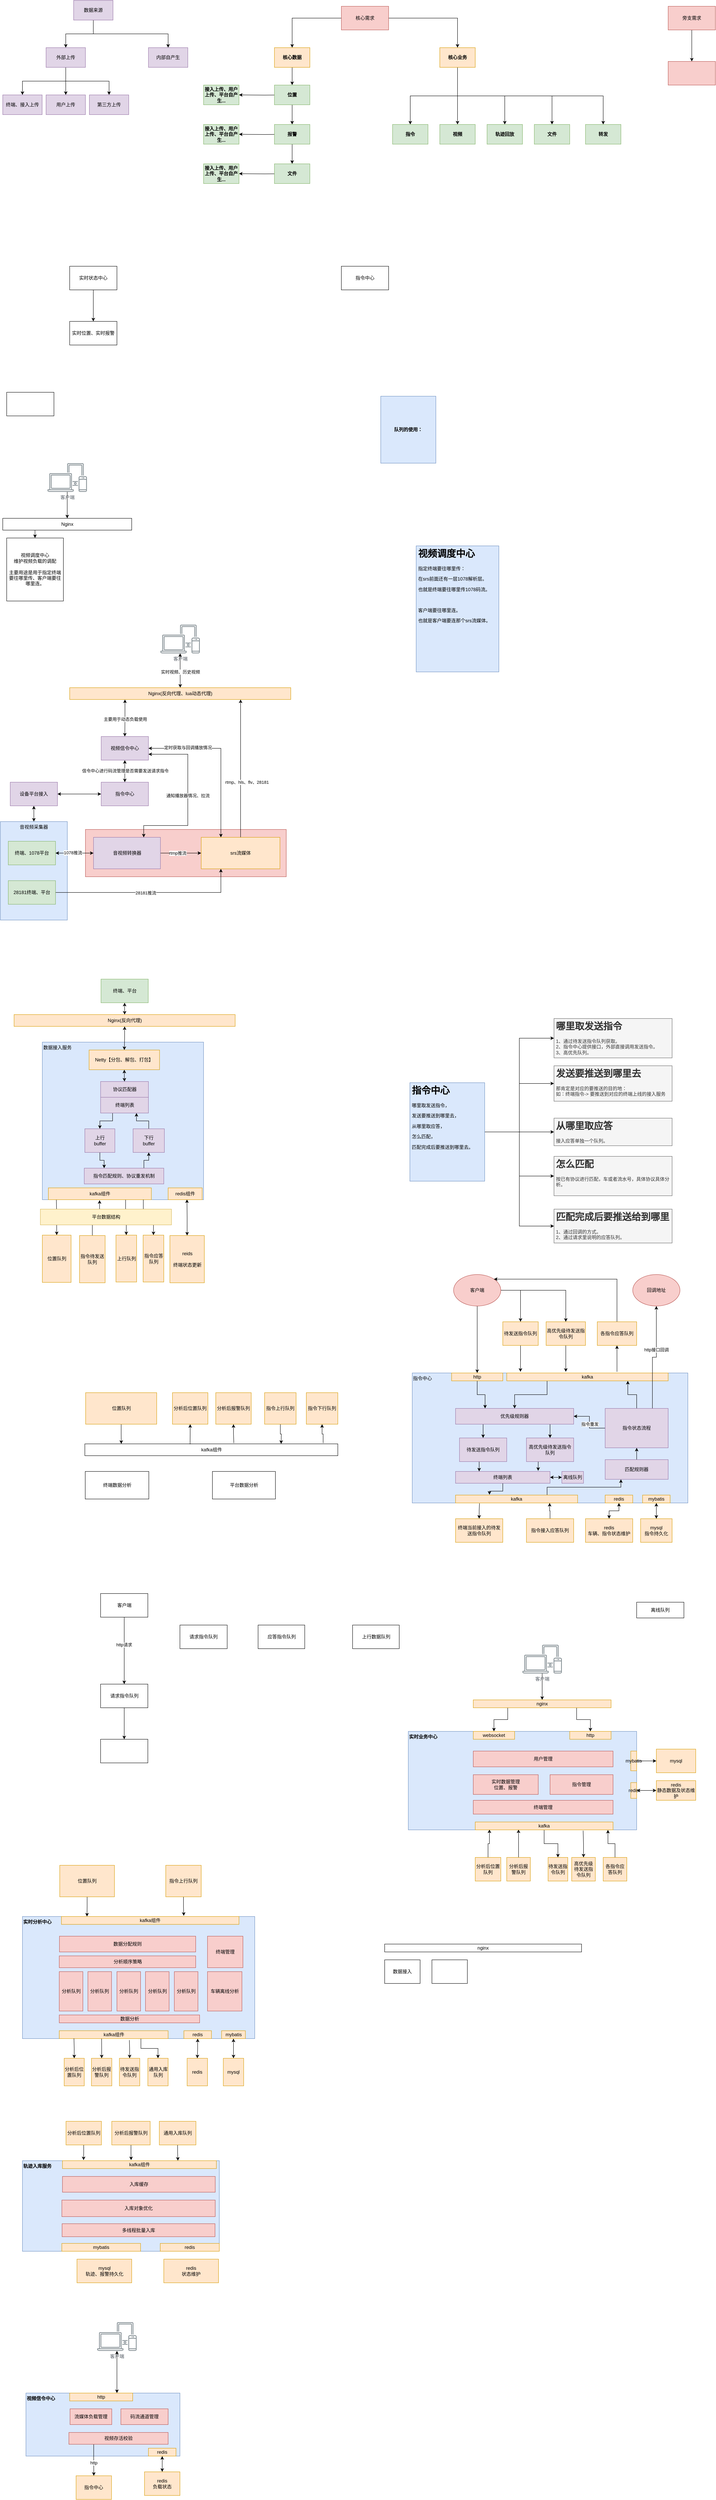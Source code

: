 <mxfile version="20.1.4" type="github">
  <diagram id="a1YMiP02obhroM_0bBU3" name="第 1 页">
    <mxGraphModel dx="2064" dy="685" grid="1" gridSize="10" guides="1" tooltips="1" connect="1" arrows="1" fold="1" page="1" pageScale="1" pageWidth="827" pageHeight="1169" math="0" shadow="0">
      <root>
        <mxCell id="0" />
        <mxCell id="1" parent="0" />
        <mxCell id="NC4zICWyeDeuLVRUKaV7-300" value="&lt;b&gt;视频信令中心&lt;/b&gt;" style="rounded=0;whiteSpace=wrap;html=1;verticalAlign=top;align=left;fillColor=#dae8fc;strokeColor=#6c8ebf;" vertex="1" parent="1">
          <mxGeometry x="-751.12" y="6100" width="391.12" height="160" as="geometry" />
        </mxCell>
        <mxCell id="NC4zICWyeDeuLVRUKaV7-295" value="&lt;b&gt;轨迹入库服务&lt;/b&gt;" style="rounded=0;whiteSpace=wrap;html=1;align=left;verticalAlign=top;fillColor=#dae8fc;strokeColor=#6c8ebf;" vertex="1" parent="1">
          <mxGeometry x="-760" y="5510" width="500" height="230" as="geometry" />
        </mxCell>
        <mxCell id="NC4zICWyeDeuLVRUKaV7-268" value="&lt;b&gt;实时分析中心&lt;/b&gt;" style="rounded=0;whiteSpace=wrap;html=1;align=left;verticalAlign=top;fillColor=#dae8fc;strokeColor=#6c8ebf;" vertex="1" parent="1">
          <mxGeometry x="-760" y="4890" width="590" height="310" as="geometry" />
        </mxCell>
        <mxCell id="NC4zICWyeDeuLVRUKaV7-238" value="&lt;b&gt;实时业务中心&lt;/b&gt;" style="rounded=0;whiteSpace=wrap;html=1;align=left;verticalAlign=top;fillColor=#dae8fc;strokeColor=#6c8ebf;" vertex="1" parent="1">
          <mxGeometry x="220" y="4420" width="580" height="250" as="geometry" />
        </mxCell>
        <mxCell id="NC4zICWyeDeuLVRUKaV7-194" value="指令中心" style="rounded=0;whiteSpace=wrap;html=1;verticalAlign=top;align=left;fillColor=#dae8fc;strokeColor=#6c8ebf;" vertex="1" parent="1">
          <mxGeometry x="230" y="3510" width="700" height="330" as="geometry" />
        </mxCell>
        <mxCell id="NC4zICWyeDeuLVRUKaV7-85" value="数据接入服务" style="rounded=0;whiteSpace=wrap;html=1;verticalAlign=top;align=left;fillColor=#dae8fc;strokeColor=#6c8ebf;" vertex="1" parent="1">
          <mxGeometry x="-709.5" y="2670" width="409.5" height="400" as="geometry" />
        </mxCell>
        <mxCell id="NC4zICWyeDeuLVRUKaV7-43" value="" style="rounded=0;whiteSpace=wrap;html=1;fillColor=#f8cecc;strokeColor=#b85450;" vertex="1" parent="1">
          <mxGeometry x="-600" y="2130" width="510" height="120" as="geometry" />
        </mxCell>
        <mxCell id="NC4zICWyeDeuLVRUKaV7-32" value="音视频采集器" style="rounded=0;whiteSpace=wrap;html=1;verticalAlign=top;align=center;fillColor=#dae8fc;strokeColor=#6c8ebf;" vertex="1" parent="1">
          <mxGeometry x="-816" y="2110" width="170" height="250" as="geometry" />
        </mxCell>
        <mxCell id="MO-1pDGfZUei4c9xiznD-2" value="队列的使用：" style="rounded=0;whiteSpace=wrap;html=1;fillColor=#dae8fc;strokeColor=#6c8ebf;fontStyle=1" parent="1" vertex="1">
          <mxGeometry x="150" y="1030" width="140" height="170" as="geometry" />
        </mxCell>
        <mxCell id="MO-1pDGfZUei4c9xiznD-5" value="" style="edgeStyle=orthogonalEdgeStyle;rounded=0;orthogonalLoop=1;jettySize=auto;html=1;" parent="1" source="MO-1pDGfZUei4c9xiznD-3" target="MO-1pDGfZUei4c9xiznD-4" edge="1">
          <mxGeometry relative="1" as="geometry" />
        </mxCell>
        <mxCell id="MO-1pDGfZUei4c9xiznD-3" value="核心数据" style="rounded=0;whiteSpace=wrap;html=1;fillColor=#ffe6cc;strokeColor=#d79b00;fontStyle=1" parent="1" vertex="1">
          <mxGeometry x="-120" y="145" width="90" height="50" as="geometry" />
        </mxCell>
        <mxCell id="MO-1pDGfZUei4c9xiznD-7" value="" style="edgeStyle=orthogonalEdgeStyle;rounded=0;orthogonalLoop=1;jettySize=auto;html=1;" parent="1" source="MO-1pDGfZUei4c9xiznD-4" target="MO-1pDGfZUei4c9xiznD-6" edge="1">
          <mxGeometry relative="1" as="geometry" />
        </mxCell>
        <mxCell id="MO-1pDGfZUei4c9xiznD-32" value="" style="edgeStyle=orthogonalEdgeStyle;rounded=0;orthogonalLoop=1;jettySize=auto;html=1;" parent="1" target="MO-1pDGfZUei4c9xiznD-31" edge="1">
          <mxGeometry relative="1" as="geometry">
            <mxPoint x="-80.0" y="265" as="sourcePoint" />
          </mxGeometry>
        </mxCell>
        <mxCell id="MO-1pDGfZUei4c9xiznD-4" value="位置" style="rounded=0;whiteSpace=wrap;html=1;fillColor=#d5e8d4;strokeColor=#82b366;fontStyle=1" parent="1" vertex="1">
          <mxGeometry x="-120" y="240" width="90" height="50" as="geometry" />
        </mxCell>
        <mxCell id="MO-1pDGfZUei4c9xiznD-9" value="" style="edgeStyle=orthogonalEdgeStyle;rounded=0;orthogonalLoop=1;jettySize=auto;html=1;" parent="1" source="MO-1pDGfZUei4c9xiznD-6" target="MO-1pDGfZUei4c9xiznD-8" edge="1">
          <mxGeometry relative="1" as="geometry" />
        </mxCell>
        <mxCell id="MO-1pDGfZUei4c9xiznD-34" value="" style="edgeStyle=orthogonalEdgeStyle;rounded=0;orthogonalLoop=1;jettySize=auto;html=1;" parent="1" target="MO-1pDGfZUei4c9xiznD-33" edge="1">
          <mxGeometry relative="1" as="geometry">
            <mxPoint x="-80.0" y="365" as="sourcePoint" />
          </mxGeometry>
        </mxCell>
        <mxCell id="MO-1pDGfZUei4c9xiznD-6" value="报警" style="rounded=0;whiteSpace=wrap;html=1;fillColor=#d5e8d4;strokeColor=#82b366;fontStyle=1" parent="1" vertex="1">
          <mxGeometry x="-120" y="340" width="90" height="50" as="geometry" />
        </mxCell>
        <mxCell id="MO-1pDGfZUei4c9xiznD-36" value="" style="edgeStyle=orthogonalEdgeStyle;rounded=0;orthogonalLoop=1;jettySize=auto;html=1;" parent="1" target="MO-1pDGfZUei4c9xiznD-35" edge="1">
          <mxGeometry relative="1" as="geometry">
            <mxPoint x="-80.0" y="465" as="sourcePoint" />
          </mxGeometry>
        </mxCell>
        <mxCell id="MO-1pDGfZUei4c9xiznD-8" value="文件" style="rounded=0;whiteSpace=wrap;html=1;fillColor=#d5e8d4;strokeColor=#82b366;fontStyle=1" parent="1" vertex="1">
          <mxGeometry x="-120" y="440" width="90" height="50" as="geometry" />
        </mxCell>
        <mxCell id="MO-1pDGfZUei4c9xiznD-12" value="" style="edgeStyle=orthogonalEdgeStyle;rounded=0;orthogonalLoop=1;jettySize=auto;html=1;exitX=0.5;exitY=1;exitDx=0;exitDy=0;" parent="1" source="MO-1pDGfZUei4c9xiznD-10" target="MO-1pDGfZUei4c9xiznD-11" edge="1">
          <mxGeometry relative="1" as="geometry" />
        </mxCell>
        <mxCell id="MO-1pDGfZUei4c9xiznD-14" value="" style="edgeStyle=orthogonalEdgeStyle;rounded=0;orthogonalLoop=1;jettySize=auto;html=1;" parent="1" source="MO-1pDGfZUei4c9xiznD-10" target="MO-1pDGfZUei4c9xiznD-13" edge="1">
          <mxGeometry relative="1" as="geometry" />
        </mxCell>
        <mxCell id="MO-1pDGfZUei4c9xiznD-16" value="" style="edgeStyle=orthogonalEdgeStyle;rounded=0;orthogonalLoop=1;jettySize=auto;html=1;exitX=0.5;exitY=1;exitDx=0;exitDy=0;" parent="1" source="MO-1pDGfZUei4c9xiznD-10" target="MO-1pDGfZUei4c9xiznD-15" edge="1">
          <mxGeometry relative="1" as="geometry" />
        </mxCell>
        <mxCell id="MO-1pDGfZUei4c9xiznD-22" value="" style="edgeStyle=orthogonalEdgeStyle;rounded=0;orthogonalLoop=1;jettySize=auto;html=1;exitX=0.5;exitY=1;exitDx=0;exitDy=0;" parent="1" source="MO-1pDGfZUei4c9xiznD-10" target="MO-1pDGfZUei4c9xiznD-21" edge="1">
          <mxGeometry relative="1" as="geometry" />
        </mxCell>
        <mxCell id="MO-1pDGfZUei4c9xiznD-28" value="" style="edgeStyle=orthogonalEdgeStyle;rounded=0;orthogonalLoop=1;jettySize=auto;html=1;exitX=0.5;exitY=1;exitDx=0;exitDy=0;" parent="1" source="MO-1pDGfZUei4c9xiznD-10" target="MO-1pDGfZUei4c9xiznD-27" edge="1">
          <mxGeometry relative="1" as="geometry" />
        </mxCell>
        <mxCell id="MO-1pDGfZUei4c9xiznD-10" value="核心业务" style="rounded=0;whiteSpace=wrap;html=1;fillColor=#ffe6cc;strokeColor=#d79b00;fontStyle=1" parent="1" vertex="1">
          <mxGeometry x="300" y="145" width="90" height="50" as="geometry" />
        </mxCell>
        <mxCell id="MO-1pDGfZUei4c9xiznD-11" value="指令" style="rounded=0;whiteSpace=wrap;html=1;fillColor=#d5e8d4;strokeColor=#82b366;fontStyle=1" parent="1" vertex="1">
          <mxGeometry x="180" y="340" width="90" height="50" as="geometry" />
        </mxCell>
        <mxCell id="MO-1pDGfZUei4c9xiznD-13" value="视频" style="rounded=0;whiteSpace=wrap;html=1;fillColor=#d5e8d4;strokeColor=#82b366;fontStyle=1" parent="1" vertex="1">
          <mxGeometry x="300" y="340" width="90" height="50" as="geometry" />
        </mxCell>
        <mxCell id="MO-1pDGfZUei4c9xiznD-15" value="轨迹回放" style="rounded=0;whiteSpace=wrap;html=1;fillColor=#d5e8d4;strokeColor=#82b366;fontStyle=1" parent="1" vertex="1">
          <mxGeometry x="420" y="340" width="90" height="50" as="geometry" />
        </mxCell>
        <mxCell id="MO-1pDGfZUei4c9xiznD-21" value="文件" style="rounded=0;whiteSpace=wrap;html=1;fillColor=#d5e8d4;strokeColor=#82b366;fontStyle=1" parent="1" vertex="1">
          <mxGeometry x="540" y="340" width="90" height="50" as="geometry" />
        </mxCell>
        <mxCell id="MO-1pDGfZUei4c9xiznD-24" style="edgeStyle=orthogonalEdgeStyle;rounded=0;orthogonalLoop=1;jettySize=auto;html=1;entryX=0.5;entryY=0;entryDx=0;entryDy=0;" parent="1" source="MO-1pDGfZUei4c9xiznD-23" target="MO-1pDGfZUei4c9xiznD-3" edge="1">
          <mxGeometry relative="1" as="geometry" />
        </mxCell>
        <mxCell id="MO-1pDGfZUei4c9xiznD-25" style="edgeStyle=orthogonalEdgeStyle;rounded=0;orthogonalLoop=1;jettySize=auto;html=1;entryX=0.5;entryY=0;entryDx=0;entryDy=0;" parent="1" source="MO-1pDGfZUei4c9xiznD-23" target="MO-1pDGfZUei4c9xiznD-10" edge="1">
          <mxGeometry relative="1" as="geometry" />
        </mxCell>
        <mxCell id="MO-1pDGfZUei4c9xiznD-23" value="核心需求" style="rounded=0;whiteSpace=wrap;html=1;fillColor=#f8cecc;strokeColor=#b85450;" parent="1" vertex="1">
          <mxGeometry x="50" y="40" width="120" height="60" as="geometry" />
        </mxCell>
        <mxCell id="MO-1pDGfZUei4c9xiznD-27" value="转发" style="rounded=0;whiteSpace=wrap;html=1;fillColor=#d5e8d4;strokeColor=#82b366;fontStyle=1" parent="1" vertex="1">
          <mxGeometry x="670" y="340" width="90" height="50" as="geometry" />
        </mxCell>
        <mxCell id="MO-1pDGfZUei4c9xiznD-31" value="接入上传、用户上传、平台自产生..." style="rounded=0;whiteSpace=wrap;html=1;fillColor=#d5e8d4;strokeColor=#82b366;fontStyle=1" parent="1" vertex="1">
          <mxGeometry x="-300" y="240" width="90" height="50" as="geometry" />
        </mxCell>
        <mxCell id="MO-1pDGfZUei4c9xiznD-33" value="接入上传、用户上传、平台自产生..." style="rounded=0;whiteSpace=wrap;html=1;fillColor=#d5e8d4;strokeColor=#82b366;fontStyle=1" parent="1" vertex="1">
          <mxGeometry x="-300" y="340" width="90" height="50" as="geometry" />
        </mxCell>
        <mxCell id="MO-1pDGfZUei4c9xiznD-35" value="接入上传、用户上传、平台自产生..." style="rounded=0;whiteSpace=wrap;html=1;fillColor=#d5e8d4;strokeColor=#82b366;fontStyle=1" parent="1" vertex="1">
          <mxGeometry x="-300" y="440" width="90" height="50" as="geometry" />
        </mxCell>
        <mxCell id="MO-1pDGfZUei4c9xiznD-39" value="" style="edgeStyle=orthogonalEdgeStyle;rounded=0;orthogonalLoop=1;jettySize=auto;html=1;" parent="1" source="MO-1pDGfZUei4c9xiznD-37" target="MO-1pDGfZUei4c9xiznD-38" edge="1">
          <mxGeometry relative="1" as="geometry" />
        </mxCell>
        <mxCell id="MO-1pDGfZUei4c9xiznD-41" value="" style="edgeStyle=orthogonalEdgeStyle;rounded=0;orthogonalLoop=1;jettySize=auto;html=1;exitX=0.5;exitY=1;exitDx=0;exitDy=0;" parent="1" source="MO-1pDGfZUei4c9xiznD-37" target="MO-1pDGfZUei4c9xiznD-40" edge="1">
          <mxGeometry relative="1" as="geometry" />
        </mxCell>
        <mxCell id="MO-1pDGfZUei4c9xiznD-37" value="数据来源" style="rounded=0;whiteSpace=wrap;html=1;fillColor=#e1d5e7;strokeColor=#9673a6;" parent="1" vertex="1">
          <mxGeometry x="-630" y="25" width="100" height="50" as="geometry" />
        </mxCell>
        <mxCell id="MO-1pDGfZUei4c9xiznD-43" value="" style="edgeStyle=orthogonalEdgeStyle;rounded=0;orthogonalLoop=1;jettySize=auto;html=1;exitX=0.5;exitY=1;exitDx=0;exitDy=0;" parent="1" source="MO-1pDGfZUei4c9xiznD-38" target="MO-1pDGfZUei4c9xiznD-42" edge="1">
          <mxGeometry relative="1" as="geometry" />
        </mxCell>
        <mxCell id="MO-1pDGfZUei4c9xiznD-45" value="" style="edgeStyle=orthogonalEdgeStyle;rounded=0;orthogonalLoop=1;jettySize=auto;html=1;" parent="1" source="MO-1pDGfZUei4c9xiznD-38" target="MO-1pDGfZUei4c9xiznD-44" edge="1">
          <mxGeometry relative="1" as="geometry" />
        </mxCell>
        <mxCell id="MO-1pDGfZUei4c9xiznD-47" value="" style="edgeStyle=orthogonalEdgeStyle;rounded=0;orthogonalLoop=1;jettySize=auto;html=1;exitX=0.5;exitY=1;exitDx=0;exitDy=0;" parent="1" source="MO-1pDGfZUei4c9xiznD-38" target="MO-1pDGfZUei4c9xiznD-46" edge="1">
          <mxGeometry relative="1" as="geometry" />
        </mxCell>
        <mxCell id="MO-1pDGfZUei4c9xiznD-38" value="外部上传" style="rounded=0;whiteSpace=wrap;html=1;fillColor=#e1d5e7;strokeColor=#9673a6;" parent="1" vertex="1">
          <mxGeometry x="-700" y="145" width="100" height="50" as="geometry" />
        </mxCell>
        <mxCell id="MO-1pDGfZUei4c9xiznD-40" value="内部自产生" style="rounded=0;whiteSpace=wrap;html=1;fillColor=#e1d5e7;strokeColor=#9673a6;" parent="1" vertex="1">
          <mxGeometry x="-440" y="145" width="100" height="50" as="geometry" />
        </mxCell>
        <mxCell id="MO-1pDGfZUei4c9xiznD-42" value="终端、接入上传" style="rounded=0;whiteSpace=wrap;html=1;fillColor=#e1d5e7;strokeColor=#9673a6;" parent="1" vertex="1">
          <mxGeometry x="-810" y="265" width="100" height="50" as="geometry" />
        </mxCell>
        <mxCell id="MO-1pDGfZUei4c9xiznD-44" value="用户上传" style="rounded=0;whiteSpace=wrap;html=1;fillColor=#e1d5e7;strokeColor=#9673a6;" parent="1" vertex="1">
          <mxGeometry x="-700" y="265" width="100" height="50" as="geometry" />
        </mxCell>
        <mxCell id="MO-1pDGfZUei4c9xiznD-46" value="第三方上传" style="rounded=0;whiteSpace=wrap;html=1;fillColor=#e1d5e7;strokeColor=#9673a6;" parent="1" vertex="1">
          <mxGeometry x="-590" y="265" width="100" height="50" as="geometry" />
        </mxCell>
        <mxCell id="MO-1pDGfZUei4c9xiznD-53" value="" style="edgeStyle=orthogonalEdgeStyle;rounded=0;orthogonalLoop=1;jettySize=auto;html=1;" parent="1" source="MO-1pDGfZUei4c9xiznD-51" target="MO-1pDGfZUei4c9xiznD-52" edge="1">
          <mxGeometry relative="1" as="geometry" />
        </mxCell>
        <mxCell id="MO-1pDGfZUei4c9xiznD-51" value="旁支需求" style="rounded=0;whiteSpace=wrap;html=1;fillColor=#f8cecc;strokeColor=#b85450;" parent="1" vertex="1">
          <mxGeometry x="880" y="40" width="120" height="60" as="geometry" />
        </mxCell>
        <mxCell id="MO-1pDGfZUei4c9xiznD-52" value="" style="rounded=0;whiteSpace=wrap;html=1;fillColor=#f8cecc;strokeColor=#b85450;" parent="1" vertex="1">
          <mxGeometry x="880" y="180" width="120" height="60" as="geometry" />
        </mxCell>
        <mxCell id="MO-1pDGfZUei4c9xiznD-61" value="" style="edgeStyle=orthogonalEdgeStyle;rounded=0;orthogonalLoop=1;jettySize=auto;html=1;" parent="1" source="MO-1pDGfZUei4c9xiznD-55" target="MO-1pDGfZUei4c9xiznD-60" edge="1">
          <mxGeometry relative="1" as="geometry" />
        </mxCell>
        <mxCell id="MO-1pDGfZUei4c9xiznD-55" value="实时状态中心" style="rounded=0;whiteSpace=wrap;html=1;" parent="1" vertex="1">
          <mxGeometry x="-640" y="700" width="120" height="60" as="geometry" />
        </mxCell>
        <mxCell id="MO-1pDGfZUei4c9xiznD-57" value="指令中心" style="rounded=0;whiteSpace=wrap;html=1;" parent="1" vertex="1">
          <mxGeometry x="50" y="700" width="120" height="60" as="geometry" />
        </mxCell>
        <mxCell id="MO-1pDGfZUei4c9xiznD-60" value="实时位置、实时报警" style="rounded=0;whiteSpace=wrap;html=1;" parent="1" vertex="1">
          <mxGeometry x="-640" y="840" width="120" height="60" as="geometry" />
        </mxCell>
        <mxCell id="NC4zICWyeDeuLVRUKaV7-1" value="" style="rounded=0;whiteSpace=wrap;html=1;" vertex="1" parent="1">
          <mxGeometry x="-800" y="1020" width="120" height="60" as="geometry" />
        </mxCell>
        <mxCell id="NC4zICWyeDeuLVRUKaV7-2" value="视频调度中心&lt;br&gt;维护视频负载的调配&lt;br&gt;&lt;br&gt;主要用途是用于指定终端要往哪里传、客户端要往哪里连。" style="rounded=0;whiteSpace=wrap;html=1;" vertex="1" parent="1">
          <mxGeometry x="-800" y="1390" width="144" height="160" as="geometry" />
        </mxCell>
        <mxCell id="NC4zICWyeDeuLVRUKaV7-12" style="edgeStyle=orthogonalEdgeStyle;rounded=0;orthogonalLoop=1;jettySize=auto;html=1;entryX=0.5;entryY=0;entryDx=0;entryDy=0;startArrow=none;startFill=0;" edge="1" parent="1" source="NC4zICWyeDeuLVRUKaV7-3" target="NC4zICWyeDeuLVRUKaV7-6">
          <mxGeometry relative="1" as="geometry" />
        </mxCell>
        <mxCell id="NC4zICWyeDeuLVRUKaV7-3" value="客户端" style="sketch=0;outlineConnect=0;gradientColor=none;fontColor=#545B64;strokeColor=none;fillColor=#879196;dashed=0;verticalLabelPosition=bottom;verticalAlign=top;align=center;html=1;fontSize=12;fontStyle=0;aspect=fixed;shape=mxgraph.aws4.illustration_devices;pointerEvents=1" vertex="1" parent="1">
          <mxGeometry x="-696.25" y="1200" width="100" height="73" as="geometry" />
        </mxCell>
        <mxCell id="NC4zICWyeDeuLVRUKaV7-13" style="edgeStyle=orthogonalEdgeStyle;rounded=0;orthogonalLoop=1;jettySize=auto;html=1;exitX=0.25;exitY=1;exitDx=0;exitDy=0;startArrow=none;startFill=0;" edge="1" parent="1" source="NC4zICWyeDeuLVRUKaV7-6" target="NC4zICWyeDeuLVRUKaV7-2">
          <mxGeometry relative="1" as="geometry" />
        </mxCell>
        <mxCell id="NC4zICWyeDeuLVRUKaV7-6" value="Nginx" style="rounded=0;whiteSpace=wrap;html=1;" vertex="1" parent="1">
          <mxGeometry x="-810" y="1340" width="327.5" height="30" as="geometry" />
        </mxCell>
        <mxCell id="NC4zICWyeDeuLVRUKaV7-24" style="edgeStyle=orthogonalEdgeStyle;rounded=0;orthogonalLoop=1;jettySize=auto;html=1;exitX=0.5;exitY=0;exitDx=0;exitDy=0;entryX=0.773;entryY=1;entryDx=0;entryDy=0;startArrow=none;startFill=0;entryPerimeter=0;" edge="1" parent="1" source="NC4zICWyeDeuLVRUKaV7-8" target="NC4zICWyeDeuLVRUKaV7-23">
          <mxGeometry relative="1" as="geometry" />
        </mxCell>
        <mxCell id="NC4zICWyeDeuLVRUKaV7-25" value="rtmp、hls、flv、28181" style="edgeLabel;html=1;align=center;verticalAlign=middle;resizable=0;points=[];" vertex="1" connectable="0" parent="NC4zICWyeDeuLVRUKaV7-24">
          <mxGeometry x="-0.324" relative="1" as="geometry">
            <mxPoint x="16" y="-22" as="offset" />
          </mxGeometry>
        </mxCell>
        <mxCell id="NC4zICWyeDeuLVRUKaV7-44" style="edgeStyle=orthogonalEdgeStyle;rounded=0;orthogonalLoop=1;jettySize=auto;html=1;exitX=0.25;exitY=0;exitDx=0;exitDy=0;entryX=1;entryY=0.5;entryDx=0;entryDy=0;startArrow=classic;startFill=1;" edge="1" parent="1" source="NC4zICWyeDeuLVRUKaV7-8" target="NC4zICWyeDeuLVRUKaV7-40">
          <mxGeometry relative="1" as="geometry" />
        </mxCell>
        <mxCell id="NC4zICWyeDeuLVRUKaV7-45" value="定时获取与回调播放情况" style="edgeLabel;html=1;align=center;verticalAlign=middle;resizable=0;points=[];" vertex="1" connectable="0" parent="NC4zICWyeDeuLVRUKaV7-44">
          <mxGeometry x="0.019" relative="1" as="geometry">
            <mxPoint x="-84" y="-19" as="offset" />
          </mxGeometry>
        </mxCell>
        <mxCell id="NC4zICWyeDeuLVRUKaV7-8" value="srs流媒体" style="rounded=0;whiteSpace=wrap;html=1;fillColor=#ffe6cc;strokeColor=#d79b00;" vertex="1" parent="1">
          <mxGeometry x="-306" y="2150" width="200" height="80" as="geometry" />
        </mxCell>
        <mxCell id="NC4zICWyeDeuLVRUKaV7-16" value="&lt;h1&gt;视频调度中心&lt;/h1&gt;&lt;p&gt;&lt;span style=&quot;text-align: center;&quot;&gt;指定终端要往哪里传：&lt;/span&gt;&lt;/p&gt;&lt;p&gt;&lt;span style=&quot;text-align: center; background-color: initial;&quot;&gt;在srs前面还有一层1078解析层。&lt;/span&gt;&lt;/p&gt;&lt;p&gt;&lt;span style=&quot;text-align: center;&quot;&gt;也就是终端要往哪里传1078码流。&lt;/span&gt;&lt;/p&gt;&lt;p&gt;&lt;br&gt;&lt;/p&gt;&lt;p&gt;&lt;span style=&quot;text-align: center;&quot;&gt;客户端要往哪里连。&lt;/span&gt;&lt;/p&gt;&lt;p&gt;&lt;span style=&quot;text-align: center;&quot;&gt;也就是客户端要连那个srs流媒体。&lt;/span&gt;&lt;/p&gt;&lt;p&gt;&lt;span style=&quot;text-align: center;&quot;&gt;&lt;br&gt;&lt;/span&gt;&lt;/p&gt;&lt;p&gt;&lt;span style=&quot;text-align: center;&quot;&gt;&lt;br&gt;&lt;/span&gt;&lt;/p&gt;" style="text;html=1;strokeColor=#6c8ebf;fillColor=#dae8fc;spacing=5;spacingTop=-20;whiteSpace=wrap;overflow=hidden;rounded=0;" vertex="1" parent="1">
          <mxGeometry x="240" y="1410" width="210" height="320" as="geometry" />
        </mxCell>
        <mxCell id="NC4zICWyeDeuLVRUKaV7-19" style="edgeStyle=orthogonalEdgeStyle;rounded=0;orthogonalLoop=1;jettySize=auto;html=1;entryX=0;entryY=0.5;entryDx=0;entryDy=0;startArrow=none;startFill=0;" edge="1" parent="1" source="NC4zICWyeDeuLVRUKaV7-17" target="NC4zICWyeDeuLVRUKaV7-8">
          <mxGeometry relative="1" as="geometry" />
        </mxCell>
        <mxCell id="NC4zICWyeDeuLVRUKaV7-20" value="rtmp推流" style="edgeLabel;html=1;align=center;verticalAlign=middle;resizable=0;points=[];" vertex="1" connectable="0" parent="NC4zICWyeDeuLVRUKaV7-19">
          <mxGeometry x="-0.171" relative="1" as="geometry">
            <mxPoint as="offset" />
          </mxGeometry>
        </mxCell>
        <mxCell id="NC4zICWyeDeuLVRUKaV7-17" value="音视频转换器" style="rounded=0;whiteSpace=wrap;html=1;fillColor=#e1d5e7;strokeColor=#9673a6;" vertex="1" parent="1">
          <mxGeometry x="-579.5" y="2150" width="170" height="80" as="geometry" />
        </mxCell>
        <mxCell id="NC4zICWyeDeuLVRUKaV7-26" style="edgeStyle=orthogonalEdgeStyle;rounded=0;orthogonalLoop=1;jettySize=auto;html=1;entryX=0.5;entryY=0;entryDx=0;entryDy=0;startArrow=classic;startFill=1;" edge="1" parent="1" source="NC4zICWyeDeuLVRUKaV7-21" target="NC4zICWyeDeuLVRUKaV7-23">
          <mxGeometry relative="1" as="geometry" />
        </mxCell>
        <mxCell id="NC4zICWyeDeuLVRUKaV7-52" value="实时视频、历史视频" style="edgeLabel;html=1;align=center;verticalAlign=middle;resizable=0;points=[];" vertex="1" connectable="0" parent="NC4zICWyeDeuLVRUKaV7-26">
          <mxGeometry x="0.121" y="1" relative="1" as="geometry">
            <mxPoint x="-1" y="-2" as="offset" />
          </mxGeometry>
        </mxCell>
        <mxCell id="NC4zICWyeDeuLVRUKaV7-21" value="客户端" style="sketch=0;outlineConnect=0;gradientColor=none;fontColor=#545B64;strokeColor=none;fillColor=#879196;dashed=0;verticalLabelPosition=bottom;verticalAlign=top;align=center;html=1;fontSize=12;fontStyle=0;aspect=fixed;shape=mxgraph.aws4.illustration_devices;pointerEvents=1" vertex="1" parent="1">
          <mxGeometry x="-409.5" y="1610" width="100" height="73" as="geometry" />
        </mxCell>
        <mxCell id="NC4zICWyeDeuLVRUKaV7-49" style="edgeStyle=orthogonalEdgeStyle;rounded=0;orthogonalLoop=1;jettySize=auto;html=1;exitX=0.25;exitY=1;exitDx=0;exitDy=0;startArrow=classic;startFill=1;" edge="1" parent="1" source="NC4zICWyeDeuLVRUKaV7-23" target="NC4zICWyeDeuLVRUKaV7-40">
          <mxGeometry relative="1" as="geometry" />
        </mxCell>
        <mxCell id="NC4zICWyeDeuLVRUKaV7-50" value="主要用于动态负载使用" style="edgeLabel;html=1;align=center;verticalAlign=middle;resizable=0;points=[];" vertex="1" connectable="0" parent="NC4zICWyeDeuLVRUKaV7-49">
          <mxGeometry x="-0.259" relative="1" as="geometry">
            <mxPoint y="15" as="offset" />
          </mxGeometry>
        </mxCell>
        <mxCell id="NC4zICWyeDeuLVRUKaV7-23" value="Nginx(反向代理、lua动态代理)" style="rounded=0;whiteSpace=wrap;html=1;fillColor=#ffe6cc;strokeColor=#d79b00;" vertex="1" parent="1">
          <mxGeometry x="-640" y="1770" width="561.5" height="30" as="geometry" />
        </mxCell>
        <mxCell id="NC4zICWyeDeuLVRUKaV7-29" style="edgeStyle=orthogonalEdgeStyle;rounded=0;orthogonalLoop=1;jettySize=auto;html=1;startArrow=classic;startFill=1;" edge="1" parent="1" source="NC4zICWyeDeuLVRUKaV7-27" target="NC4zICWyeDeuLVRUKaV7-17">
          <mxGeometry relative="1" as="geometry" />
        </mxCell>
        <mxCell id="NC4zICWyeDeuLVRUKaV7-53" value="1078推流" style="edgeLabel;html=1;align=center;verticalAlign=middle;resizable=0;points=[];" vertex="1" connectable="0" parent="NC4zICWyeDeuLVRUKaV7-29">
          <mxGeometry x="-0.233" y="-1" relative="1" as="geometry">
            <mxPoint x="7" y="-2" as="offset" />
          </mxGeometry>
        </mxCell>
        <mxCell id="NC4zICWyeDeuLVRUKaV7-27" value="终端、1078平台" style="rounded=0;whiteSpace=wrap;html=1;fillColor=#d5e8d4;strokeColor=#82b366;" vertex="1" parent="1">
          <mxGeometry x="-796" y="2160" width="120" height="60" as="geometry" />
        </mxCell>
        <mxCell id="NC4zICWyeDeuLVRUKaV7-30" style="edgeStyle=orthogonalEdgeStyle;rounded=0;orthogonalLoop=1;jettySize=auto;html=1;entryX=0.25;entryY=1;entryDx=0;entryDy=0;startArrow=none;startFill=0;" edge="1" parent="1" source="NC4zICWyeDeuLVRUKaV7-28" target="NC4zICWyeDeuLVRUKaV7-8">
          <mxGeometry relative="1" as="geometry" />
        </mxCell>
        <mxCell id="NC4zICWyeDeuLVRUKaV7-31" value="28181推流" style="edgeLabel;html=1;align=center;verticalAlign=middle;resizable=0;points=[];" vertex="1" connectable="0" parent="NC4zICWyeDeuLVRUKaV7-30">
          <mxGeometry x="-0.047" y="-1" relative="1" as="geometry">
            <mxPoint as="offset" />
          </mxGeometry>
        </mxCell>
        <mxCell id="NC4zICWyeDeuLVRUKaV7-28" value="28181终端、平台" style="rounded=0;whiteSpace=wrap;html=1;fillColor=#d5e8d4;strokeColor=#82b366;" vertex="1" parent="1">
          <mxGeometry x="-796" y="2260" width="120" height="60" as="geometry" />
        </mxCell>
        <mxCell id="NC4zICWyeDeuLVRUKaV7-36" style="edgeStyle=orthogonalEdgeStyle;rounded=0;orthogonalLoop=1;jettySize=auto;html=1;entryX=1;entryY=0.5;entryDx=0;entryDy=0;startArrow=classic;startFill=1;" edge="1" parent="1" source="NC4zICWyeDeuLVRUKaV7-33" target="NC4zICWyeDeuLVRUKaV7-34">
          <mxGeometry relative="1" as="geometry" />
        </mxCell>
        <mxCell id="NC4zICWyeDeuLVRUKaV7-33" value="指令中心" style="rounded=0;whiteSpace=wrap;html=1;fillColor=#e1d5e7;strokeColor=#9673a6;" vertex="1" parent="1">
          <mxGeometry x="-560" y="2010" width="120" height="60" as="geometry" />
        </mxCell>
        <mxCell id="NC4zICWyeDeuLVRUKaV7-35" style="edgeStyle=orthogonalEdgeStyle;rounded=0;orthogonalLoop=1;jettySize=auto;html=1;entryX=0.5;entryY=0;entryDx=0;entryDy=0;startArrow=classic;startFill=1;" edge="1" parent="1" source="NC4zICWyeDeuLVRUKaV7-34" target="NC4zICWyeDeuLVRUKaV7-32">
          <mxGeometry relative="1" as="geometry" />
        </mxCell>
        <mxCell id="NC4zICWyeDeuLVRUKaV7-34" value="设备平台接入" style="rounded=0;whiteSpace=wrap;html=1;fillColor=#e1d5e7;strokeColor=#9673a6;" vertex="1" parent="1">
          <mxGeometry x="-791" y="2010" width="120" height="60" as="geometry" />
        </mxCell>
        <mxCell id="NC4zICWyeDeuLVRUKaV7-47" style="edgeStyle=orthogonalEdgeStyle;rounded=0;orthogonalLoop=1;jettySize=auto;html=1;entryX=0.5;entryY=0;entryDx=0;entryDy=0;startArrow=classic;startFill=1;" edge="1" parent="1" source="NC4zICWyeDeuLVRUKaV7-40" target="NC4zICWyeDeuLVRUKaV7-33">
          <mxGeometry relative="1" as="geometry" />
        </mxCell>
        <mxCell id="NC4zICWyeDeuLVRUKaV7-51" value="信令中心进行码流管理是否需要发送请求指令" style="edgeLabel;html=1;align=center;verticalAlign=middle;resizable=0;points=[];" vertex="1" connectable="0" parent="NC4zICWyeDeuLVRUKaV7-47">
          <mxGeometry x="-0.18" y="-1" relative="1" as="geometry">
            <mxPoint x="2" y="4" as="offset" />
          </mxGeometry>
        </mxCell>
        <mxCell id="NC4zICWyeDeuLVRUKaV7-55" style="edgeStyle=orthogonalEdgeStyle;rounded=0;orthogonalLoop=1;jettySize=auto;html=1;exitX=1;exitY=0.75;exitDx=0;exitDy=0;entryX=0.75;entryY=0;entryDx=0;entryDy=0;startArrow=classic;startFill=1;" edge="1" parent="1" source="NC4zICWyeDeuLVRUKaV7-40" target="NC4zICWyeDeuLVRUKaV7-17">
          <mxGeometry relative="1" as="geometry">
            <Array as="points">
              <mxPoint x="-340" y="1939" />
              <mxPoint x="-340" y="2120" />
              <mxPoint x="-452" y="2120" />
            </Array>
          </mxGeometry>
        </mxCell>
        <mxCell id="NC4zICWyeDeuLVRUKaV7-56" value="通知播放器情况、拉流" style="edgeLabel;html=1;align=center;verticalAlign=middle;resizable=0;points=[];" vertex="1" connectable="0" parent="NC4zICWyeDeuLVRUKaV7-55">
          <mxGeometry x="-0.031" relative="1" as="geometry">
            <mxPoint as="offset" />
          </mxGeometry>
        </mxCell>
        <mxCell id="NC4zICWyeDeuLVRUKaV7-40" value="视频信令中心" style="rounded=0;whiteSpace=wrap;html=1;fillColor=#e1d5e7;strokeColor=#9673a6;" vertex="1" parent="1">
          <mxGeometry x="-560" y="1894" width="120" height="60" as="geometry" />
        </mxCell>
        <mxCell id="NC4zICWyeDeuLVRUKaV7-67" style="edgeStyle=orthogonalEdgeStyle;rounded=0;orthogonalLoop=1;jettySize=auto;html=1;entryX=0.5;entryY=0;entryDx=0;entryDy=0;startArrow=classic;startFill=1;" edge="1" parent="1" source="NC4zICWyeDeuLVRUKaV7-65" target="NC4zICWyeDeuLVRUKaV7-66">
          <mxGeometry relative="1" as="geometry" />
        </mxCell>
        <mxCell id="NC4zICWyeDeuLVRUKaV7-65" value="终端、平台" style="rounded=0;whiteSpace=wrap;html=1;fillColor=#d5e8d4;strokeColor=#82b366;" vertex="1" parent="1">
          <mxGeometry x="-560.5" y="2510" width="120" height="60" as="geometry" />
        </mxCell>
        <mxCell id="NC4zICWyeDeuLVRUKaV7-70" style="edgeStyle=orthogonalEdgeStyle;rounded=0;orthogonalLoop=1;jettySize=auto;html=1;exitX=0.5;exitY=1;exitDx=0;exitDy=0;entryX=0.5;entryY=0;entryDx=0;entryDy=0;startArrow=classic;startFill=1;" edge="1" parent="1" source="NC4zICWyeDeuLVRUKaV7-66" target="NC4zICWyeDeuLVRUKaV7-69">
          <mxGeometry relative="1" as="geometry" />
        </mxCell>
        <mxCell id="NC4zICWyeDeuLVRUKaV7-66" value="Nginx(反向代理)" style="rounded=0;whiteSpace=wrap;html=1;fillColor=#ffe6cc;strokeColor=#d79b00;" vertex="1" parent="1">
          <mxGeometry x="-781.25" y="2600" width="561.5" height="30" as="geometry" />
        </mxCell>
        <mxCell id="NC4zICWyeDeuLVRUKaV7-73" value="" style="edgeStyle=orthogonalEdgeStyle;rounded=0;orthogonalLoop=1;jettySize=auto;html=1;startArrow=classic;startFill=1;" edge="1" parent="1" source="NC4zICWyeDeuLVRUKaV7-69" target="NC4zICWyeDeuLVRUKaV7-72">
          <mxGeometry relative="1" as="geometry" />
        </mxCell>
        <mxCell id="NC4zICWyeDeuLVRUKaV7-69" value="Netty【分包、解包、打包】" style="rounded=0;whiteSpace=wrap;html=1;fillColor=#ffe6cc;strokeColor=#d79b00;" vertex="1" parent="1">
          <mxGeometry x="-590.75" y="2690" width="179" height="50" as="geometry" />
        </mxCell>
        <mxCell id="NC4zICWyeDeuLVRUKaV7-77" value="" style="edgeStyle=orthogonalEdgeStyle;rounded=0;orthogonalLoop=1;jettySize=auto;html=1;startArrow=none;startFill=0;exitX=0.25;exitY=1;exitDx=0;exitDy=0;" edge="1" parent="1" source="NC4zICWyeDeuLVRUKaV7-86" target="NC4zICWyeDeuLVRUKaV7-76">
          <mxGeometry relative="1" as="geometry" />
        </mxCell>
        <mxCell id="NC4zICWyeDeuLVRUKaV7-72" value="协议匹配器" style="whiteSpace=wrap;html=1;rounded=0;fillColor=#e1d5e7;strokeColor=#9673a6;" vertex="1" parent="1">
          <mxGeometry x="-561.5" y="2770" width="121.5" height="40" as="geometry" />
        </mxCell>
        <mxCell id="NC4zICWyeDeuLVRUKaV7-83" style="edgeStyle=orthogonalEdgeStyle;rounded=0;orthogonalLoop=1;jettySize=auto;html=1;entryX=0.25;entryY=0;entryDx=0;entryDy=0;startArrow=none;startFill=0;endArrow=classic;endFill=1;" edge="1" parent="1" source="NC4zICWyeDeuLVRUKaV7-76" target="NC4zICWyeDeuLVRUKaV7-80">
          <mxGeometry relative="1" as="geometry" />
        </mxCell>
        <mxCell id="NC4zICWyeDeuLVRUKaV7-76" value="上行&lt;br&gt;buffer" style="whiteSpace=wrap;html=1;rounded=0;fillColor=#e1d5e7;strokeColor=#9673a6;" vertex="1" parent="1">
          <mxGeometry x="-601.5" y="2890" width="76.25" height="60" as="geometry" />
        </mxCell>
        <mxCell id="NC4zICWyeDeuLVRUKaV7-79" style="edgeStyle=orthogonalEdgeStyle;rounded=0;orthogonalLoop=1;jettySize=auto;html=1;exitX=0.5;exitY=0;exitDx=0;exitDy=0;entryX=0.75;entryY=1;entryDx=0;entryDy=0;startArrow=none;startFill=0;" edge="1" parent="1" source="NC4zICWyeDeuLVRUKaV7-78" target="NC4zICWyeDeuLVRUKaV7-86">
          <mxGeometry relative="1" as="geometry" />
        </mxCell>
        <mxCell id="NC4zICWyeDeuLVRUKaV7-81" style="edgeStyle=orthogonalEdgeStyle;rounded=0;orthogonalLoop=1;jettySize=auto;html=1;entryX=0.75;entryY=0;entryDx=0;entryDy=0;startArrow=classic;startFill=1;endArrow=none;endFill=0;" edge="1" parent="1" source="NC4zICWyeDeuLVRUKaV7-78" target="NC4zICWyeDeuLVRUKaV7-80">
          <mxGeometry relative="1" as="geometry" />
        </mxCell>
        <mxCell id="NC4zICWyeDeuLVRUKaV7-78" value="下行&lt;br&gt;buffer" style="whiteSpace=wrap;html=1;rounded=0;fillColor=#e1d5e7;strokeColor=#9673a6;" vertex="1" parent="1">
          <mxGeometry x="-479" y="2890" width="79.5" height="60" as="geometry" />
        </mxCell>
        <mxCell id="NC4zICWyeDeuLVRUKaV7-80" value="指令匹配规则、协议重发机制" style="rounded=0;whiteSpace=wrap;html=1;fillColor=#e1d5e7;strokeColor=#9673a6;" vertex="1" parent="1">
          <mxGeometry x="-603" y="2990" width="202" height="40" as="geometry" />
        </mxCell>
        <mxCell id="NC4zICWyeDeuLVRUKaV7-86" value="终端列表" style="whiteSpace=wrap;html=1;rounded=0;fillColor=#e1d5e7;strokeColor=#9673a6;" vertex="1" parent="1">
          <mxGeometry x="-561.5" y="2810" width="121.5" height="40" as="geometry" />
        </mxCell>
        <mxCell id="NC4zICWyeDeuLVRUKaV7-92" style="edgeStyle=orthogonalEdgeStyle;rounded=0;orthogonalLoop=1;jettySize=auto;html=1;entryX=0.087;entryY=0.998;entryDx=0;entryDy=0;entryPerimeter=0;startArrow=classic;startFill=1;endArrow=none;endFill=0;" edge="1" parent="1" source="NC4zICWyeDeuLVRUKaV7-87" target="NC4zICWyeDeuLVRUKaV7-85">
          <mxGeometry relative="1" as="geometry" />
        </mxCell>
        <mxCell id="NC4zICWyeDeuLVRUKaV7-87" value="位置队列" style="rounded=0;whiteSpace=wrap;html=1;fillColor=#ffe6cc;strokeColor=#d79b00;" vertex="1" parent="1">
          <mxGeometry x="-709.5" y="3160" width="73" height="120" as="geometry" />
        </mxCell>
        <mxCell id="NC4zICWyeDeuLVRUKaV7-93" style="edgeStyle=orthogonalEdgeStyle;rounded=0;orthogonalLoop=1;jettySize=auto;html=1;entryX=0.355;entryY=1.003;entryDx=0;entryDy=0;entryPerimeter=0;startArrow=none;startFill=0;endArrow=classic;endFill=1;" edge="1" parent="1" source="NC4zICWyeDeuLVRUKaV7-88" target="NC4zICWyeDeuLVRUKaV7-85">
          <mxGeometry relative="1" as="geometry" />
        </mxCell>
        <mxCell id="NC4zICWyeDeuLVRUKaV7-88" value="指令待发送队列" style="rounded=0;whiteSpace=wrap;html=1;fillColor=#ffe6cc;strokeColor=#d79b00;" vertex="1" parent="1">
          <mxGeometry x="-615" y="3161" width="65" height="120" as="geometry" />
        </mxCell>
        <mxCell id="NC4zICWyeDeuLVRUKaV7-203" style="edgeStyle=orthogonalEdgeStyle;rounded=0;orthogonalLoop=1;jettySize=auto;html=1;entryX=0.75;entryY=1;entryDx=0;entryDy=0;startArrow=classic;startFill=1;endArrow=none;endFill=0;" edge="1" parent="1" source="NC4zICWyeDeuLVRUKaV7-89" target="NC4zICWyeDeuLVRUKaV7-95">
          <mxGeometry relative="1" as="geometry" />
        </mxCell>
        <mxCell id="NC4zICWyeDeuLVRUKaV7-89" value="上行队列" style="rounded=0;whiteSpace=wrap;html=1;fillColor=#ffe6cc;strokeColor=#d79b00;" vertex="1" parent="1">
          <mxGeometry x="-522.5" y="3160" width="52.5" height="119" as="geometry" />
        </mxCell>
        <mxCell id="NC4zICWyeDeuLVRUKaV7-91" style="edgeStyle=orthogonalEdgeStyle;rounded=0;orthogonalLoop=1;jettySize=auto;html=1;exitX=0.5;exitY=0;exitDx=0;exitDy=0;entryX=0.897;entryY=0.998;entryDx=0;entryDy=0;entryPerimeter=0;startArrow=classic;startFill=1;endArrow=classic;endFill=1;" edge="1" parent="1" source="NC4zICWyeDeuLVRUKaV7-90" target="NC4zICWyeDeuLVRUKaV7-85">
          <mxGeometry relative="1" as="geometry" />
        </mxCell>
        <mxCell id="NC4zICWyeDeuLVRUKaV7-90" value="reids&lt;br&gt;&lt;br&gt;终端状态更新" style="rounded=0;whiteSpace=wrap;html=1;fillColor=#ffe6cc;strokeColor=#d79b00;" vertex="1" parent="1">
          <mxGeometry x="-385.5" y="3161" width="87.5" height="120" as="geometry" />
        </mxCell>
        <mxCell id="NC4zICWyeDeuLVRUKaV7-95" value="kafka组件" style="rounded=0;whiteSpace=wrap;html=1;fillColor=#ffe6cc;strokeColor=#d79b00;" vertex="1" parent="1">
          <mxGeometry x="-694.12" y="3040" width="261.5" height="30" as="geometry" />
        </mxCell>
        <mxCell id="NC4zICWyeDeuLVRUKaV7-96" value="redis组件" style="rounded=0;whiteSpace=wrap;html=1;fillColor=#ffe6cc;strokeColor=#d79b00;" vertex="1" parent="1">
          <mxGeometry x="-390" y="3040" width="86.5" height="30" as="geometry" />
        </mxCell>
        <mxCell id="NC4zICWyeDeuLVRUKaV7-101" style="edgeStyle=orthogonalEdgeStyle;rounded=0;orthogonalLoop=1;jettySize=auto;html=1;entryX=0.144;entryY=0;entryDx=0;entryDy=0;entryPerimeter=0;startArrow=none;startFill=0;endArrow=classic;endFill=1;" edge="1" parent="1" source="NC4zICWyeDeuLVRUKaV7-97" target="NC4zICWyeDeuLVRUKaV7-98">
          <mxGeometry relative="1" as="geometry" />
        </mxCell>
        <mxCell id="NC4zICWyeDeuLVRUKaV7-97" value="位置队列" style="rounded=0;whiteSpace=wrap;html=1;fillColor=#ffe6cc;strokeColor=#d79b00;" vertex="1" parent="1">
          <mxGeometry x="-599.5" y="3560" width="180.5" height="80" as="geometry" />
        </mxCell>
        <mxCell id="NC4zICWyeDeuLVRUKaV7-98" value="kafka组件" style="rounded=0;whiteSpace=wrap;html=1;" vertex="1" parent="1">
          <mxGeometry x="-601.5" y="3690" width="642.5" height="30" as="geometry" />
        </mxCell>
        <mxCell id="NC4zICWyeDeuLVRUKaV7-103" style="edgeStyle=orthogonalEdgeStyle;rounded=0;orthogonalLoop=1;jettySize=auto;html=1;exitX=0.5;exitY=1;exitDx=0;exitDy=0;startArrow=classic;startFill=1;endArrow=none;endFill=0;entryX=0.416;entryY=0.033;entryDx=0;entryDy=0;entryPerimeter=0;" edge="1" parent="1" source="NC4zICWyeDeuLVRUKaV7-99" target="NC4zICWyeDeuLVRUKaV7-98">
          <mxGeometry relative="1" as="geometry">
            <mxPoint x="-301" y="3680" as="targetPoint" />
          </mxGeometry>
        </mxCell>
        <mxCell id="NC4zICWyeDeuLVRUKaV7-99" value="分析后位置队列" style="rounded=0;whiteSpace=wrap;html=1;fillColor=#ffe6cc;strokeColor=#d79b00;" vertex="1" parent="1">
          <mxGeometry x="-379" y="3560" width="90" height="80" as="geometry" />
        </mxCell>
        <mxCell id="NC4zICWyeDeuLVRUKaV7-104" style="edgeStyle=orthogonalEdgeStyle;rounded=0;orthogonalLoop=1;jettySize=auto;html=1;exitX=0.5;exitY=1;exitDx=0;exitDy=0;entryX=0.589;entryY=-0.067;entryDx=0;entryDy=0;entryPerimeter=0;startArrow=classic;startFill=1;endArrow=none;endFill=0;" edge="1" parent="1" source="NC4zICWyeDeuLVRUKaV7-100" target="NC4zICWyeDeuLVRUKaV7-98">
          <mxGeometry relative="1" as="geometry" />
        </mxCell>
        <mxCell id="NC4zICWyeDeuLVRUKaV7-100" value="分析后报警队列" style="rounded=0;whiteSpace=wrap;html=1;fillColor=#ffe6cc;strokeColor=#d79b00;" vertex="1" parent="1">
          <mxGeometry x="-269" y="3560" width="90" height="80" as="geometry" />
        </mxCell>
        <mxCell id="NC4zICWyeDeuLVRUKaV7-105" value="终端数据分析" style="rounded=0;whiteSpace=wrap;html=1;" vertex="1" parent="1">
          <mxGeometry x="-600.5" y="3760" width="161.5" height="70" as="geometry" />
        </mxCell>
        <mxCell id="NC4zICWyeDeuLVRUKaV7-108" style="edgeStyle=orthogonalEdgeStyle;rounded=0;orthogonalLoop=1;jettySize=auto;html=1;exitX=0.5;exitY=1;exitDx=0;exitDy=0;startArrow=none;startFill=0;endArrow=classic;endFill=1;" edge="1" parent="1" source="NC4zICWyeDeuLVRUKaV7-106">
          <mxGeometry relative="1" as="geometry">
            <mxPoint x="-103" y="3690" as="targetPoint" />
          </mxGeometry>
        </mxCell>
        <mxCell id="NC4zICWyeDeuLVRUKaV7-106" value="指令上行队列" style="rounded=0;whiteSpace=wrap;html=1;fillColor=#ffe6cc;strokeColor=#d79b00;" vertex="1" parent="1">
          <mxGeometry x="-145" y="3560" width="80" height="80" as="geometry" />
        </mxCell>
        <mxCell id="NC4zICWyeDeuLVRUKaV7-109" style="edgeStyle=orthogonalEdgeStyle;rounded=0;orthogonalLoop=1;jettySize=auto;html=1;exitX=0.5;exitY=1;exitDx=0;exitDy=0;entryX=0.942;entryY=-0.067;entryDx=0;entryDy=0;entryPerimeter=0;startArrow=classic;startFill=1;endArrow=none;endFill=0;" edge="1" parent="1" source="NC4zICWyeDeuLVRUKaV7-107" target="NC4zICWyeDeuLVRUKaV7-98">
          <mxGeometry relative="1" as="geometry" />
        </mxCell>
        <mxCell id="NC4zICWyeDeuLVRUKaV7-107" value="指令下行队列" style="rounded=0;whiteSpace=wrap;html=1;fillColor=#ffe6cc;strokeColor=#d79b00;" vertex="1" parent="1">
          <mxGeometry x="-39" y="3560" width="80" height="80" as="geometry" />
        </mxCell>
        <mxCell id="NC4zICWyeDeuLVRUKaV7-110" value="平台数据分析" style="rounded=0;whiteSpace=wrap;html=1;" vertex="1" parent="1">
          <mxGeometry x="-277.5" y="3760" width="160" height="70" as="geometry" />
        </mxCell>
        <mxCell id="NC4zICWyeDeuLVRUKaV7-117" style="edgeStyle=orthogonalEdgeStyle;rounded=0;orthogonalLoop=1;jettySize=auto;html=1;entryX=0.5;entryY=0;entryDx=0;entryDy=0;startArrow=none;startFill=0;endArrow=classic;endFill=1;" edge="1" parent="1" source="NC4zICWyeDeuLVRUKaV7-112" target="NC4zICWyeDeuLVRUKaV7-116">
          <mxGeometry relative="1" as="geometry" />
        </mxCell>
        <mxCell id="NC4zICWyeDeuLVRUKaV7-119" value="http请求" style="edgeLabel;html=1;align=center;verticalAlign=middle;resizable=0;points=[];" vertex="1" connectable="0" parent="NC4zICWyeDeuLVRUKaV7-117">
          <mxGeometry x="-0.182" y="-1" relative="1" as="geometry">
            <mxPoint as="offset" />
          </mxGeometry>
        </mxCell>
        <mxCell id="NC4zICWyeDeuLVRUKaV7-112" value="客户端" style="rounded=0;whiteSpace=wrap;html=1;" vertex="1" parent="1">
          <mxGeometry x="-561.5" y="4070" width="120" height="60" as="geometry" />
        </mxCell>
        <mxCell id="NC4zICWyeDeuLVRUKaV7-113" value="应答指令队列" style="rounded=0;whiteSpace=wrap;html=1;" vertex="1" parent="1">
          <mxGeometry x="-161.5" y="4150" width="118.5" height="60" as="geometry" />
        </mxCell>
        <mxCell id="NC4zICWyeDeuLVRUKaV7-114" value="上行数据队列" style="rounded=0;whiteSpace=wrap;html=1;" vertex="1" parent="1">
          <mxGeometry x="78.5" y="4150" width="118.5" height="60" as="geometry" />
        </mxCell>
        <mxCell id="NC4zICWyeDeuLVRUKaV7-124" value="" style="edgeStyle=orthogonalEdgeStyle;rounded=0;orthogonalLoop=1;jettySize=auto;html=1;startArrow=none;startFill=0;endArrow=classic;endFill=1;" edge="1" parent="1" source="NC4zICWyeDeuLVRUKaV7-116" target="NC4zICWyeDeuLVRUKaV7-123">
          <mxGeometry relative="1" as="geometry" />
        </mxCell>
        <mxCell id="NC4zICWyeDeuLVRUKaV7-116" value="请求指令队列" style="rounded=0;whiteSpace=wrap;html=1;" vertex="1" parent="1">
          <mxGeometry x="-561.5" y="4300" width="120" height="60" as="geometry" />
        </mxCell>
        <mxCell id="NC4zICWyeDeuLVRUKaV7-120" value="请求指令队列" style="rounded=0;whiteSpace=wrap;html=1;" vertex="1" parent="1">
          <mxGeometry x="-360" y="4150" width="120" height="60" as="geometry" />
        </mxCell>
        <mxCell id="NC4zICWyeDeuLVRUKaV7-123" value="" style="whiteSpace=wrap;html=1;rounded=0;" vertex="1" parent="1">
          <mxGeometry x="-561.5" y="4440" width="120" height="60" as="geometry" />
        </mxCell>
        <mxCell id="NC4zICWyeDeuLVRUKaV7-130" value="" style="edgeStyle=orthogonalEdgeStyle;rounded=0;orthogonalLoop=1;jettySize=auto;html=1;startArrow=none;startFill=0;endArrow=classic;endFill=1;entryX=0;entryY=0.5;entryDx=0;entryDy=0;" edge="1" parent="1" source="NC4zICWyeDeuLVRUKaV7-126" target="NC4zICWyeDeuLVRUKaV7-129">
          <mxGeometry relative="1" as="geometry" />
        </mxCell>
        <mxCell id="NC4zICWyeDeuLVRUKaV7-132" value="" style="edgeStyle=orthogonalEdgeStyle;rounded=0;orthogonalLoop=1;jettySize=auto;html=1;startArrow=none;startFill=0;endArrow=classic;endFill=1;" edge="1" parent="1" source="NC4zICWyeDeuLVRUKaV7-126" target="NC4zICWyeDeuLVRUKaV7-131">
          <mxGeometry relative="1" as="geometry" />
        </mxCell>
        <mxCell id="NC4zICWyeDeuLVRUKaV7-134" value="" style="edgeStyle=orthogonalEdgeStyle;rounded=0;orthogonalLoop=1;jettySize=auto;html=1;startArrow=none;startFill=0;endArrow=classic;endFill=1;" edge="1" parent="1" source="NC4zICWyeDeuLVRUKaV7-126" target="NC4zICWyeDeuLVRUKaV7-133">
          <mxGeometry relative="1" as="geometry" />
        </mxCell>
        <mxCell id="NC4zICWyeDeuLVRUKaV7-138" value="" style="edgeStyle=orthogonalEdgeStyle;rounded=0;orthogonalLoop=1;jettySize=auto;html=1;startArrow=none;startFill=0;endArrow=classic;endFill=1;" edge="1" parent="1" source="NC4zICWyeDeuLVRUKaV7-126" target="NC4zICWyeDeuLVRUKaV7-137">
          <mxGeometry relative="1" as="geometry" />
        </mxCell>
        <mxCell id="NC4zICWyeDeuLVRUKaV7-140" value="" style="edgeStyle=orthogonalEdgeStyle;rounded=0;orthogonalLoop=1;jettySize=auto;html=1;startArrow=none;startFill=0;endArrow=classic;endFill=1;entryX=0;entryY=0.5;entryDx=0;entryDy=0;" edge="1" parent="1" source="NC4zICWyeDeuLVRUKaV7-126" target="NC4zICWyeDeuLVRUKaV7-139">
          <mxGeometry relative="1" as="geometry" />
        </mxCell>
        <mxCell id="NC4zICWyeDeuLVRUKaV7-126" value="&lt;h1&gt;指令中心&lt;/h1&gt;&lt;p&gt;哪里取发送指令，&lt;/p&gt;&lt;p&gt;发送要推送到哪里去，&lt;/p&gt;&lt;p&gt;从哪里取应答，&lt;/p&gt;&lt;p&gt;怎么匹配，&lt;/p&gt;&lt;p&gt;匹配完成后要推送到哪里去。&lt;/p&gt;" style="text;html=1;strokeColor=#6c8ebf;fillColor=#dae8fc;spacing=5;spacingTop=-20;whiteSpace=wrap;overflow=hidden;rounded=0;" vertex="1" parent="1">
          <mxGeometry x="224" y="2773" width="190" height="250" as="geometry" />
        </mxCell>
        <mxCell id="NC4zICWyeDeuLVRUKaV7-129" value="&lt;h1&gt;哪里取发送指令&lt;/h1&gt;&lt;div&gt;1、通过待发送指令队列获取。&lt;/div&gt;&lt;div&gt;2、指令中心提供接口，外部直接调用发送指令。&lt;/div&gt;&lt;div&gt;3、高优先队列。&lt;/div&gt;" style="text;html=1;strokeColor=#666666;fillColor=#f5f5f5;spacing=5;spacingTop=-20;whiteSpace=wrap;overflow=hidden;rounded=0;fontColor=#333333;" vertex="1" parent="1">
          <mxGeometry x="590" y="2610" width="300" height="100" as="geometry" />
        </mxCell>
        <mxCell id="NC4zICWyeDeuLVRUKaV7-131" value="&lt;h1&gt;发送要推送到哪里去&lt;/h1&gt;&lt;div&gt;那肯定是对应的要推送的目的地：&lt;/div&gt;&lt;div&gt;如：终端指令-&amp;gt; 要推送到对应的终端上线的接入服务&lt;/div&gt;" style="text;html=1;strokeColor=#666666;fillColor=#f5f5f5;spacing=5;spacingTop=-20;whiteSpace=wrap;overflow=hidden;rounded=0;fontColor=#333333;" vertex="1" parent="1">
          <mxGeometry x="590" y="2730" width="300" height="90" as="geometry" />
        </mxCell>
        <mxCell id="NC4zICWyeDeuLVRUKaV7-133" value="&lt;h1&gt;从哪里取应答&lt;/h1&gt;&lt;div&gt;接入应答单独一个队列。&lt;/div&gt;" style="text;html=1;strokeColor=#666666;fillColor=#f5f5f5;spacing=5;spacingTop=-20;whiteSpace=wrap;overflow=hidden;rounded=0;fontColor=#333333;" vertex="1" parent="1">
          <mxGeometry x="590" y="2863" width="300" height="70" as="geometry" />
        </mxCell>
        <mxCell id="NC4zICWyeDeuLVRUKaV7-137" value="&lt;h1&gt;怎么匹配&lt;/h1&gt;&lt;div&gt;按已有协议进行匹配，车或者流水号，具体协议具体分析。&lt;/div&gt;" style="text;html=1;strokeColor=#666666;fillColor=#f5f5f5;spacing=5;spacingTop=-20;whiteSpace=wrap;overflow=hidden;rounded=0;fontColor=#333333;" vertex="1" parent="1">
          <mxGeometry x="590" y="2960" width="300" height="100" as="geometry" />
        </mxCell>
        <mxCell id="NC4zICWyeDeuLVRUKaV7-139" value="&lt;h1&gt;匹配完成后要推送给到哪里&lt;/h1&gt;&lt;div&gt;1、通过回调的方式。&lt;/div&gt;&lt;div&gt;2、通过请求里说明的应答队列。&lt;/div&gt;" style="text;html=1;strokeColor=#666666;fillColor=#f5f5f5;spacing=5;spacingTop=-20;whiteSpace=wrap;overflow=hidden;rounded=0;fontColor=#333333;" vertex="1" parent="1">
          <mxGeometry x="590" y="3094" width="300" height="86" as="geometry" />
        </mxCell>
        <mxCell id="NC4zICWyeDeuLVRUKaV7-148" style="edgeStyle=orthogonalEdgeStyle;rounded=0;orthogonalLoop=1;jettySize=auto;html=1;exitX=0.5;exitY=1;exitDx=0;exitDy=0;entryX=0.085;entryY=-0.15;entryDx=0;entryDy=0;startArrow=none;startFill=0;endArrow=classic;endFill=1;entryPerimeter=0;" edge="1" parent="1" source="NC4zICWyeDeuLVRUKaV7-141" target="NC4zICWyeDeuLVRUKaV7-147">
          <mxGeometry relative="1" as="geometry" />
        </mxCell>
        <mxCell id="NC4zICWyeDeuLVRUKaV7-141" value="待发送指令队列" style="rounded=0;whiteSpace=wrap;html=1;fillColor=#ffe6cc;strokeColor=#d79b00;" vertex="1" parent="1">
          <mxGeometry x="460" y="3380" width="90" height="60" as="geometry" />
        </mxCell>
        <mxCell id="NC4zICWyeDeuLVRUKaV7-149" style="edgeStyle=orthogonalEdgeStyle;rounded=0;orthogonalLoop=1;jettySize=auto;html=1;entryX=0.366;entryY=-0.15;entryDx=0;entryDy=0;startArrow=none;startFill=0;endArrow=classic;endFill=1;entryPerimeter=0;" edge="1" parent="1" source="NC4zICWyeDeuLVRUKaV7-142" target="NC4zICWyeDeuLVRUKaV7-147">
          <mxGeometry relative="1" as="geometry" />
        </mxCell>
        <mxCell id="NC4zICWyeDeuLVRUKaV7-142" value="高优先级待发送指令队列" style="rounded=0;whiteSpace=wrap;html=1;fillColor=#ffe6cc;strokeColor=#d79b00;" vertex="1" parent="1">
          <mxGeometry x="570" y="3380" width="100" height="60" as="geometry" />
        </mxCell>
        <mxCell id="NC4zICWyeDeuLVRUKaV7-178" style="edgeStyle=orthogonalEdgeStyle;rounded=0;orthogonalLoop=1;jettySize=auto;html=1;exitX=0.5;exitY=1;exitDx=0;exitDy=0;entryX=0.25;entryY=0;entryDx=0;entryDy=0;startArrow=none;startFill=0;endArrow=classic;endFill=1;" edge="1" parent="1" source="NC4zICWyeDeuLVRUKaV7-143" target="NC4zICWyeDeuLVRUKaV7-162">
          <mxGeometry relative="1" as="geometry" />
        </mxCell>
        <mxCell id="NC4zICWyeDeuLVRUKaV7-143" value="待发送指令队列" style="rounded=0;whiteSpace=wrap;html=1;fillColor=#e1d5e7;strokeColor=#9673a6;" vertex="1" parent="1">
          <mxGeometry x="350" y="3675" width="120" height="60" as="geometry" />
        </mxCell>
        <mxCell id="NC4zICWyeDeuLVRUKaV7-197" style="edgeStyle=orthogonalEdgeStyle;rounded=0;orthogonalLoop=1;jettySize=auto;html=1;exitX=0.25;exitY=1;exitDx=0;exitDy=0;entryX=0.874;entryY=-0.052;entryDx=0;entryDy=0;entryPerimeter=0;startArrow=none;startFill=0;endArrow=classic;endFill=1;" edge="1" parent="1" source="NC4zICWyeDeuLVRUKaV7-145" target="NC4zICWyeDeuLVRUKaV7-162">
          <mxGeometry relative="1" as="geometry">
            <Array as="points" />
          </mxGeometry>
        </mxCell>
        <mxCell id="NC4zICWyeDeuLVRUKaV7-145" value="高优先级待发送指令队列" style="rounded=0;whiteSpace=wrap;html=1;fillColor=#e1d5e7;strokeColor=#9673a6;" vertex="1" parent="1">
          <mxGeometry x="520" y="3675" width="120" height="60" as="geometry" />
        </mxCell>
        <mxCell id="NC4zICWyeDeuLVRUKaV7-152" style="edgeStyle=orthogonalEdgeStyle;rounded=0;orthogonalLoop=1;jettySize=auto;html=1;entryX=0.25;entryY=0;entryDx=0;entryDy=0;startArrow=none;startFill=0;endArrow=classic;endFill=1;" edge="1" parent="1" source="NC4zICWyeDeuLVRUKaV7-146" target="NC4zICWyeDeuLVRUKaV7-151">
          <mxGeometry relative="1" as="geometry" />
        </mxCell>
        <mxCell id="NC4zICWyeDeuLVRUKaV7-146" value="http" style="rounded=0;whiteSpace=wrap;html=1;fillColor=#ffe6cc;strokeColor=#d79b00;" vertex="1" parent="1">
          <mxGeometry x="330" y="3510" width="130" height="20" as="geometry" />
        </mxCell>
        <mxCell id="NC4zICWyeDeuLVRUKaV7-153" style="edgeStyle=orthogonalEdgeStyle;rounded=0;orthogonalLoop=1;jettySize=auto;html=1;exitX=0.25;exitY=1;exitDx=0;exitDy=0;entryX=0.5;entryY=0;entryDx=0;entryDy=0;startArrow=none;startFill=0;endArrow=classic;endFill=1;" edge="1" parent="1" source="NC4zICWyeDeuLVRUKaV7-147" target="NC4zICWyeDeuLVRUKaV7-151">
          <mxGeometry relative="1" as="geometry" />
        </mxCell>
        <mxCell id="NC4zICWyeDeuLVRUKaV7-192" style="edgeStyle=orthogonalEdgeStyle;rounded=0;orthogonalLoop=1;jettySize=auto;html=1;exitX=0.683;exitY=-0.15;exitDx=0;exitDy=0;entryX=0.5;entryY=1;entryDx=0;entryDy=0;startArrow=none;startFill=0;endArrow=classic;endFill=1;exitPerimeter=0;" edge="1" parent="1" source="NC4zICWyeDeuLVRUKaV7-147" target="NC4zICWyeDeuLVRUKaV7-191">
          <mxGeometry relative="1" as="geometry" />
        </mxCell>
        <mxCell id="NC4zICWyeDeuLVRUKaV7-147" value="kafka" style="rounded=0;whiteSpace=wrap;html=1;fillColor=#ffe6cc;strokeColor=#d79b00;" vertex="1" parent="1">
          <mxGeometry x="470" y="3510" width="410" height="20" as="geometry" />
        </mxCell>
        <mxCell id="NC4zICWyeDeuLVRUKaV7-154" style="edgeStyle=orthogonalEdgeStyle;rounded=0;orthogonalLoop=1;jettySize=auto;html=1;exitX=0.25;exitY=1;exitDx=0;exitDy=0;entryX=0.5;entryY=0;entryDx=0;entryDy=0;startArrow=none;startFill=0;endArrow=classic;endFill=1;" edge="1" parent="1" source="NC4zICWyeDeuLVRUKaV7-151" target="NC4zICWyeDeuLVRUKaV7-143">
          <mxGeometry relative="1" as="geometry" />
        </mxCell>
        <mxCell id="NC4zICWyeDeuLVRUKaV7-155" style="edgeStyle=orthogonalEdgeStyle;rounded=0;orthogonalLoop=1;jettySize=auto;html=1;exitX=0.75;exitY=1;exitDx=0;exitDy=0;entryX=0.5;entryY=0;entryDx=0;entryDy=0;startArrow=none;startFill=0;endArrow=classic;endFill=1;" edge="1" parent="1" source="NC4zICWyeDeuLVRUKaV7-151" target="NC4zICWyeDeuLVRUKaV7-145">
          <mxGeometry relative="1" as="geometry" />
        </mxCell>
        <mxCell id="NC4zICWyeDeuLVRUKaV7-151" value="优先级规则器" style="rounded=0;whiteSpace=wrap;html=1;fillColor=#e1d5e7;strokeColor=#9673a6;" vertex="1" parent="1">
          <mxGeometry x="340" y="3600" width="300" height="40" as="geometry" />
        </mxCell>
        <mxCell id="NC4zICWyeDeuLVRUKaV7-157" style="edgeStyle=orthogonalEdgeStyle;rounded=0;orthogonalLoop=1;jettySize=auto;html=1;entryX=0.5;entryY=0;entryDx=0;entryDy=0;startArrow=none;startFill=0;endArrow=classic;endFill=1;" edge="1" parent="1" source="NC4zICWyeDeuLVRUKaV7-156" target="NC4zICWyeDeuLVRUKaV7-146">
          <mxGeometry relative="1" as="geometry" />
        </mxCell>
        <mxCell id="NC4zICWyeDeuLVRUKaV7-158" style="edgeStyle=orthogonalEdgeStyle;rounded=0;orthogonalLoop=1;jettySize=auto;html=1;entryX=0.5;entryY=0;entryDx=0;entryDy=0;startArrow=none;startFill=0;endArrow=classic;endFill=1;" edge="1" parent="1" source="NC4zICWyeDeuLVRUKaV7-156" target="NC4zICWyeDeuLVRUKaV7-141">
          <mxGeometry relative="1" as="geometry" />
        </mxCell>
        <mxCell id="NC4zICWyeDeuLVRUKaV7-159" style="edgeStyle=orthogonalEdgeStyle;rounded=0;orthogonalLoop=1;jettySize=auto;html=1;entryX=0.5;entryY=0;entryDx=0;entryDy=0;startArrow=none;startFill=0;endArrow=classic;endFill=1;" edge="1" parent="1" source="NC4zICWyeDeuLVRUKaV7-156" target="NC4zICWyeDeuLVRUKaV7-142">
          <mxGeometry relative="1" as="geometry" />
        </mxCell>
        <mxCell id="NC4zICWyeDeuLVRUKaV7-156" value="客户端" style="ellipse;whiteSpace=wrap;html=1;fillColor=#f8cecc;strokeColor=#b85450;" vertex="1" parent="1">
          <mxGeometry x="335" y="3260" width="120" height="80" as="geometry" />
        </mxCell>
        <mxCell id="NC4zICWyeDeuLVRUKaV7-161" value="离线队列" style="rounded=0;whiteSpace=wrap;html=1;" vertex="1" parent="1">
          <mxGeometry x="800" y="4092" width="120" height="40" as="geometry" />
        </mxCell>
        <mxCell id="NC4zICWyeDeuLVRUKaV7-176" style="edgeStyle=orthogonalEdgeStyle;rounded=0;orthogonalLoop=1;jettySize=auto;html=1;entryX=0.278;entryY=-0.05;entryDx=0;entryDy=0;startArrow=none;startFill=0;endArrow=classic;endFill=1;entryPerimeter=0;" edge="1" parent="1" source="NC4zICWyeDeuLVRUKaV7-162" target="NC4zICWyeDeuLVRUKaV7-170">
          <mxGeometry relative="1" as="geometry" />
        </mxCell>
        <mxCell id="NC4zICWyeDeuLVRUKaV7-199" style="edgeStyle=orthogonalEdgeStyle;rounded=0;orthogonalLoop=1;jettySize=auto;html=1;entryX=0;entryY=0.5;entryDx=0;entryDy=0;startArrow=classic;startFill=1;endArrow=classic;endFill=1;" edge="1" parent="1" source="NC4zICWyeDeuLVRUKaV7-162" target="NC4zICWyeDeuLVRUKaV7-198">
          <mxGeometry relative="1" as="geometry" />
        </mxCell>
        <mxCell id="NC4zICWyeDeuLVRUKaV7-162" value="终端列表" style="rounded=0;whiteSpace=wrap;html=1;fillColor=#e1d5e7;strokeColor=#9673a6;" vertex="1" parent="1">
          <mxGeometry x="340" y="3760" width="240" height="30" as="geometry" />
        </mxCell>
        <mxCell id="NC4zICWyeDeuLVRUKaV7-184" style="edgeStyle=orthogonalEdgeStyle;rounded=0;orthogonalLoop=1;jettySize=auto;html=1;entryX=0.196;entryY=1.048;entryDx=0;entryDy=0;entryPerimeter=0;startArrow=classic;startFill=1;endArrow=none;endFill=0;" edge="1" parent="1" source="NC4zICWyeDeuLVRUKaV7-163" target="NC4zICWyeDeuLVRUKaV7-170">
          <mxGeometry relative="1" as="geometry" />
        </mxCell>
        <mxCell id="NC4zICWyeDeuLVRUKaV7-163" value="终端当前接入的待发送指令队列" style="rounded=0;whiteSpace=wrap;html=1;fillColor=#ffe6cc;strokeColor=#d79b00;" vertex="1" parent="1">
          <mxGeometry x="340" y="3880" width="120" height="60" as="geometry" />
        </mxCell>
        <mxCell id="NC4zICWyeDeuLVRUKaV7-171" style="edgeStyle=orthogonalEdgeStyle;rounded=0;orthogonalLoop=1;jettySize=auto;html=1;startArrow=none;startFill=0;endArrow=classic;endFill=1;" edge="1" parent="1" source="NC4zICWyeDeuLVRUKaV7-164" target="NC4zICWyeDeuLVRUKaV7-165">
          <mxGeometry relative="1" as="geometry" />
        </mxCell>
        <mxCell id="NC4zICWyeDeuLVRUKaV7-164" value="匹配规则器" style="rounded=0;whiteSpace=wrap;html=1;fillColor=#e1d5e7;strokeColor=#9673a6;" vertex="1" parent="1">
          <mxGeometry x="720" y="3730" width="160" height="50" as="geometry" />
        </mxCell>
        <mxCell id="NC4zICWyeDeuLVRUKaV7-166" style="edgeStyle=orthogonalEdgeStyle;rounded=0;orthogonalLoop=1;jettySize=auto;html=1;entryX=0.75;entryY=1;entryDx=0;entryDy=0;startArrow=none;startFill=0;endArrow=classic;endFill=1;" edge="1" parent="1" source="NC4zICWyeDeuLVRUKaV7-165" target="NC4zICWyeDeuLVRUKaV7-147">
          <mxGeometry relative="1" as="geometry" />
        </mxCell>
        <mxCell id="NC4zICWyeDeuLVRUKaV7-167" style="edgeStyle=orthogonalEdgeStyle;rounded=0;orthogonalLoop=1;jettySize=auto;html=1;exitX=0.75;exitY=0;exitDx=0;exitDy=0;startArrow=none;startFill=0;endArrow=classic;endFill=1;entryX=0.5;entryY=1;entryDx=0;entryDy=0;" edge="1" parent="1" source="NC4zICWyeDeuLVRUKaV7-165" target="NC4zICWyeDeuLVRUKaV7-168">
          <mxGeometry relative="1" as="geometry">
            <mxPoint x="840" y="3300" as="targetPoint" />
          </mxGeometry>
        </mxCell>
        <mxCell id="NC4zICWyeDeuLVRUKaV7-169" value="http接口回调" style="edgeLabel;html=1;align=center;verticalAlign=middle;resizable=0;points=[];" vertex="1" connectable="0" parent="NC4zICWyeDeuLVRUKaV7-167">
          <mxGeometry x="0.177" y="2" relative="1" as="geometry">
            <mxPoint x="2" as="offset" />
          </mxGeometry>
        </mxCell>
        <mxCell id="NC4zICWyeDeuLVRUKaV7-173" style="edgeStyle=orthogonalEdgeStyle;rounded=0;orthogonalLoop=1;jettySize=auto;html=1;entryX=1;entryY=0.5;entryDx=0;entryDy=0;startArrow=none;startFill=0;endArrow=classic;endFill=1;" edge="1" parent="1" source="NC4zICWyeDeuLVRUKaV7-165" target="NC4zICWyeDeuLVRUKaV7-151">
          <mxGeometry relative="1" as="geometry" />
        </mxCell>
        <mxCell id="NC4zICWyeDeuLVRUKaV7-174" value="指令重发" style="edgeLabel;html=1;align=center;verticalAlign=middle;resizable=0;points=[];" vertex="1" connectable="0" parent="NC4zICWyeDeuLVRUKaV7-173">
          <mxGeometry x="-0.291" relative="1" as="geometry">
            <mxPoint y="-10" as="offset" />
          </mxGeometry>
        </mxCell>
        <mxCell id="NC4zICWyeDeuLVRUKaV7-165" value="指令状态流程" style="rounded=0;whiteSpace=wrap;html=1;fillColor=#e1d5e7;strokeColor=#9673a6;" vertex="1" parent="1">
          <mxGeometry x="720" y="3600" width="160" height="100" as="geometry" />
        </mxCell>
        <mxCell id="NC4zICWyeDeuLVRUKaV7-168" value="回调地址" style="ellipse;whiteSpace=wrap;html=1;fillColor=#f8cecc;strokeColor=#b85450;" vertex="1" parent="1">
          <mxGeometry x="790" y="3260" width="120" height="80" as="geometry" />
        </mxCell>
        <mxCell id="NC4zICWyeDeuLVRUKaV7-172" style="edgeStyle=orthogonalEdgeStyle;rounded=0;orthogonalLoop=1;jettySize=auto;html=1;exitX=0.75;exitY=0;exitDx=0;exitDy=0;entryX=0.25;entryY=1;entryDx=0;entryDy=0;startArrow=none;startFill=0;endArrow=classic;endFill=1;" edge="1" parent="1" source="NC4zICWyeDeuLVRUKaV7-170" target="NC4zICWyeDeuLVRUKaV7-164">
          <mxGeometry relative="1" as="geometry" />
        </mxCell>
        <mxCell id="NC4zICWyeDeuLVRUKaV7-170" value="kafka" style="rounded=0;whiteSpace=wrap;html=1;fillColor=#ffe6cc;strokeColor=#d79b00;" vertex="1" parent="1">
          <mxGeometry x="340" y="3820" width="310" height="20" as="geometry" />
        </mxCell>
        <mxCell id="NC4zICWyeDeuLVRUKaV7-181" style="edgeStyle=orthogonalEdgeStyle;rounded=0;orthogonalLoop=1;jettySize=auto;html=1;exitX=0.5;exitY=0;exitDx=0;exitDy=0;entryX=0.771;entryY=1;entryDx=0;entryDy=0;startArrow=none;startFill=0;endArrow=classic;endFill=1;entryPerimeter=0;" edge="1" parent="1" source="NC4zICWyeDeuLVRUKaV7-177" target="NC4zICWyeDeuLVRUKaV7-170">
          <mxGeometry relative="1" as="geometry" />
        </mxCell>
        <mxCell id="NC4zICWyeDeuLVRUKaV7-177" value="指令接入应答队列" style="rounded=0;whiteSpace=wrap;html=1;fillColor=#ffe6cc;strokeColor=#d79b00;" vertex="1" parent="1">
          <mxGeometry x="520" y="3880" width="120" height="60" as="geometry" />
        </mxCell>
        <mxCell id="NC4zICWyeDeuLVRUKaV7-185" value="redis" style="rounded=0;whiteSpace=wrap;html=1;fillColor=#ffe6cc;strokeColor=#d79b00;" vertex="1" parent="1">
          <mxGeometry x="720" y="3820" width="70" height="20" as="geometry" />
        </mxCell>
        <mxCell id="NC4zICWyeDeuLVRUKaV7-187" style="edgeStyle=orthogonalEdgeStyle;rounded=0;orthogonalLoop=1;jettySize=auto;html=1;exitX=0.5;exitY=0;exitDx=0;exitDy=0;entryX=0.5;entryY=1;entryDx=0;entryDy=0;startArrow=classic;startFill=1;endArrow=classic;endFill=1;" edge="1" parent="1" source="NC4zICWyeDeuLVRUKaV7-186" target="NC4zICWyeDeuLVRUKaV7-185">
          <mxGeometry relative="1" as="geometry" />
        </mxCell>
        <mxCell id="NC4zICWyeDeuLVRUKaV7-186" value="redis&lt;br&gt;车辆、指令状态维护" style="rounded=0;whiteSpace=wrap;html=1;fillColor=#ffe6cc;strokeColor=#d79b00;" vertex="1" parent="1">
          <mxGeometry x="670" y="3880" width="120" height="60" as="geometry" />
        </mxCell>
        <mxCell id="NC4zICWyeDeuLVRUKaV7-188" value="mysql&lt;br&gt;指令持久化" style="rounded=0;whiteSpace=wrap;html=1;fillColor=#ffe6cc;strokeColor=#d79b00;" vertex="1" parent="1">
          <mxGeometry x="810" y="3880" width="80" height="60" as="geometry" />
        </mxCell>
        <mxCell id="NC4zICWyeDeuLVRUKaV7-190" style="edgeStyle=orthogonalEdgeStyle;rounded=0;orthogonalLoop=1;jettySize=auto;html=1;exitX=0.5;exitY=1;exitDx=0;exitDy=0;entryX=0.5;entryY=0;entryDx=0;entryDy=0;startArrow=classic;startFill=1;endArrow=classic;endFill=1;" edge="1" parent="1" source="NC4zICWyeDeuLVRUKaV7-189" target="NC4zICWyeDeuLVRUKaV7-188">
          <mxGeometry relative="1" as="geometry" />
        </mxCell>
        <mxCell id="NC4zICWyeDeuLVRUKaV7-189" value="mybatis" style="rounded=0;whiteSpace=wrap;html=1;fillColor=#ffe6cc;strokeColor=#d79b00;" vertex="1" parent="1">
          <mxGeometry x="815" y="3820" width="70" height="20" as="geometry" />
        </mxCell>
        <mxCell id="NC4zICWyeDeuLVRUKaV7-193" style="edgeStyle=orthogonalEdgeStyle;rounded=0;orthogonalLoop=1;jettySize=auto;html=1;entryX=1;entryY=0;entryDx=0;entryDy=0;startArrow=none;startFill=0;endArrow=classic;endFill=1;exitX=0.5;exitY=0;exitDx=0;exitDy=0;" edge="1" parent="1" source="NC4zICWyeDeuLVRUKaV7-191" target="NC4zICWyeDeuLVRUKaV7-156">
          <mxGeometry relative="1" as="geometry">
            <Array as="points">
              <mxPoint x="750" y="3272" />
            </Array>
          </mxGeometry>
        </mxCell>
        <mxCell id="NC4zICWyeDeuLVRUKaV7-191" value="各指令应答队列" style="rounded=0;whiteSpace=wrap;html=1;fillColor=#ffe6cc;strokeColor=#d79b00;" vertex="1" parent="1">
          <mxGeometry x="700" y="3380" width="100" height="60" as="geometry" />
        </mxCell>
        <mxCell id="NC4zICWyeDeuLVRUKaV7-198" value="离线队列" style="rounded=0;whiteSpace=wrap;html=1;fillColor=#e1d5e7;strokeColor=#9673a6;" vertex="1" parent="1">
          <mxGeometry x="610" y="3760" width="55" height="30" as="geometry" />
        </mxCell>
        <mxCell id="NC4zICWyeDeuLVRUKaV7-205" style="edgeStyle=orthogonalEdgeStyle;rounded=0;orthogonalLoop=1;jettySize=auto;html=1;exitX=0.5;exitY=0;exitDx=0;exitDy=0;entryX=0.922;entryY=0.995;entryDx=0;entryDy=0;entryPerimeter=0;startArrow=classic;startFill=1;endArrow=none;endFill=0;" edge="1" parent="1" source="NC4zICWyeDeuLVRUKaV7-201" target="NC4zICWyeDeuLVRUKaV7-95">
          <mxGeometry relative="1" as="geometry" />
        </mxCell>
        <mxCell id="NC4zICWyeDeuLVRUKaV7-201" value="指令应答队列" style="rounded=0;whiteSpace=wrap;html=1;fillColor=#ffe6cc;strokeColor=#d79b00;" vertex="1" parent="1">
          <mxGeometry x="-453.5" y="3160" width="52.5" height="119" as="geometry" />
        </mxCell>
        <mxCell id="NC4zICWyeDeuLVRUKaV7-135" value="平台数据结构" style="rounded=0;whiteSpace=wrap;html=1;fillColor=#fff2cc;strokeColor=#d6b656;" vertex="1" parent="1">
          <mxGeometry x="-714.5" y="3094" width="333" height="40" as="geometry" />
        </mxCell>
        <mxCell id="NC4zICWyeDeuLVRUKaV7-208" style="edgeStyle=orthogonalEdgeStyle;rounded=0;orthogonalLoop=1;jettySize=auto;html=1;entryX=0.5;entryY=0;entryDx=0;entryDy=0;startArrow=none;startFill=0;endArrow=classic;endFill=1;" edge="1" parent="1" source="NC4zICWyeDeuLVRUKaV7-206" target="NC4zICWyeDeuLVRUKaV7-207">
          <mxGeometry relative="1" as="geometry" />
        </mxCell>
        <mxCell id="NC4zICWyeDeuLVRUKaV7-206" value="客户端" style="sketch=0;outlineConnect=0;gradientColor=none;fontColor=#545B64;strokeColor=none;fillColor=#879196;dashed=0;verticalLabelPosition=bottom;verticalAlign=top;align=center;html=1;fontSize=12;fontStyle=0;aspect=fixed;shape=mxgraph.aws4.illustration_devices;pointerEvents=1" vertex="1" parent="1">
          <mxGeometry x="510" y="4200" width="100" height="73" as="geometry" />
        </mxCell>
        <mxCell id="NC4zICWyeDeuLVRUKaV7-240" style="edgeStyle=orthogonalEdgeStyle;rounded=0;orthogonalLoop=1;jettySize=auto;html=1;exitX=0.25;exitY=1;exitDx=0;exitDy=0;entryX=0.5;entryY=0;entryDx=0;entryDy=0;startArrow=none;startFill=0;endArrow=classic;endFill=1;" edge="1" parent="1" source="NC4zICWyeDeuLVRUKaV7-207" target="NC4zICWyeDeuLVRUKaV7-209">
          <mxGeometry relative="1" as="geometry" />
        </mxCell>
        <mxCell id="NC4zICWyeDeuLVRUKaV7-241" style="edgeStyle=orthogonalEdgeStyle;rounded=0;orthogonalLoop=1;jettySize=auto;html=1;exitX=0.75;exitY=1;exitDx=0;exitDy=0;startArrow=none;startFill=0;endArrow=classic;endFill=1;" edge="1" parent="1" source="NC4zICWyeDeuLVRUKaV7-207" target="NC4zICWyeDeuLVRUKaV7-210">
          <mxGeometry relative="1" as="geometry" />
        </mxCell>
        <mxCell id="NC4zICWyeDeuLVRUKaV7-207" value="nginx" style="rounded=0;whiteSpace=wrap;html=1;fillColor=#ffe6cc;strokeColor=#d79b00;" vertex="1" parent="1">
          <mxGeometry x="385" y="4340" width="350" height="20" as="geometry" />
        </mxCell>
        <mxCell id="NC4zICWyeDeuLVRUKaV7-209" value="websocket" style="rounded=0;whiteSpace=wrap;html=1;fillColor=#ffe6cc;strokeColor=#d79b00;" vertex="1" parent="1">
          <mxGeometry x="385" y="4420" width="105" height="20" as="geometry" />
        </mxCell>
        <mxCell id="NC4zICWyeDeuLVRUKaV7-210" value="http" style="rounded=0;whiteSpace=wrap;html=1;fillColor=#ffe6cc;strokeColor=#d79b00;" vertex="1" parent="1">
          <mxGeometry x="630" y="4420" width="105" height="20" as="geometry" />
        </mxCell>
        <mxCell id="NC4zICWyeDeuLVRUKaV7-211" value="用户管理" style="rounded=0;whiteSpace=wrap;html=1;fillColor=#f8cecc;strokeColor=#b85450;" vertex="1" parent="1">
          <mxGeometry x="385" y="4470" width="355" height="40" as="geometry" />
        </mxCell>
        <mxCell id="NC4zICWyeDeuLVRUKaV7-212" value="指令管理" style="rounded=0;whiteSpace=wrap;html=1;fillColor=#f8cecc;strokeColor=#b85450;" vertex="1" parent="1">
          <mxGeometry x="580" y="4530" width="160" height="50" as="geometry" />
        </mxCell>
        <mxCell id="NC4zICWyeDeuLVRUKaV7-213" value="实时数据管理&lt;br&gt;位置、报警" style="rounded=0;whiteSpace=wrap;html=1;fillColor=#f8cecc;strokeColor=#b85450;" vertex="1" parent="1">
          <mxGeometry x="385" y="4530" width="165" height="50" as="geometry" />
        </mxCell>
        <mxCell id="NC4zICWyeDeuLVRUKaV7-232" style="edgeStyle=orthogonalEdgeStyle;rounded=0;orthogonalLoop=1;jettySize=auto;html=1;exitX=0.5;exitY=0;exitDx=0;exitDy=0;entryX=0.103;entryY=0.95;entryDx=0;entryDy=0;entryPerimeter=0;startArrow=none;startFill=0;endArrow=classic;endFill=1;" edge="1" parent="1" source="NC4zICWyeDeuLVRUKaV7-215" target="NC4zICWyeDeuLVRUKaV7-223">
          <mxGeometry relative="1" as="geometry" />
        </mxCell>
        <mxCell id="NC4zICWyeDeuLVRUKaV7-215" value="分析后位置队列" style="rounded=0;whiteSpace=wrap;html=1;fillColor=#ffe6cc;strokeColor=#d79b00;" vertex="1" parent="1">
          <mxGeometry x="390" y="4740" width="65" height="60" as="geometry" />
        </mxCell>
        <mxCell id="NC4zICWyeDeuLVRUKaV7-233" style="edgeStyle=orthogonalEdgeStyle;rounded=0;orthogonalLoop=1;jettySize=auto;html=1;exitX=0.5;exitY=0;exitDx=0;exitDy=0;entryX=0.314;entryY=0.95;entryDx=0;entryDy=0;entryPerimeter=0;startArrow=none;startFill=0;endArrow=classic;endFill=1;" edge="1" parent="1" source="NC4zICWyeDeuLVRUKaV7-216" target="NC4zICWyeDeuLVRUKaV7-223">
          <mxGeometry relative="1" as="geometry" />
        </mxCell>
        <mxCell id="NC4zICWyeDeuLVRUKaV7-216" value="分析后报警队列" style="rounded=0;whiteSpace=wrap;html=1;fillColor=#ffe6cc;strokeColor=#d79b00;" vertex="1" parent="1">
          <mxGeometry x="470" y="4740" width="60" height="60" as="geometry" />
        </mxCell>
        <mxCell id="NC4zICWyeDeuLVRUKaV7-234" value="" style="edgeStyle=orthogonalEdgeStyle;rounded=0;orthogonalLoop=1;jettySize=auto;html=1;startArrow=classic;startFill=1;endArrow=none;endFill=0;" edge="1" parent="1" source="NC4zICWyeDeuLVRUKaV7-218" target="NC4zICWyeDeuLVRUKaV7-223">
          <mxGeometry relative="1" as="geometry" />
        </mxCell>
        <mxCell id="NC4zICWyeDeuLVRUKaV7-218" value="待发送指令队列" style="rounded=0;whiteSpace=wrap;html=1;fillColor=#ffe6cc;strokeColor=#d79b00;" vertex="1" parent="1">
          <mxGeometry x="575" y="4740" width="50" height="60" as="geometry" />
        </mxCell>
        <mxCell id="NC4zICWyeDeuLVRUKaV7-236" style="edgeStyle=orthogonalEdgeStyle;rounded=0;orthogonalLoop=1;jettySize=auto;html=1;entryX=0.783;entryY=1.1;entryDx=0;entryDy=0;entryPerimeter=0;startArrow=classic;startFill=1;endArrow=none;endFill=0;" edge="1" parent="1" source="NC4zICWyeDeuLVRUKaV7-219" target="NC4zICWyeDeuLVRUKaV7-223">
          <mxGeometry relative="1" as="geometry" />
        </mxCell>
        <mxCell id="NC4zICWyeDeuLVRUKaV7-219" value="高优先级待发送指令队列" style="rounded=0;whiteSpace=wrap;html=1;fillColor=#ffe6cc;strokeColor=#d79b00;" vertex="1" parent="1">
          <mxGeometry x="635" y="4740" width="60" height="60" as="geometry" />
        </mxCell>
        <mxCell id="NC4zICWyeDeuLVRUKaV7-237" style="edgeStyle=orthogonalEdgeStyle;rounded=0;orthogonalLoop=1;jettySize=auto;html=1;exitX=0.5;exitY=0;exitDx=0;exitDy=0;entryX=0.963;entryY=1;entryDx=0;entryDy=0;entryPerimeter=0;startArrow=none;startFill=0;endArrow=classic;endFill=1;" edge="1" parent="1" source="NC4zICWyeDeuLVRUKaV7-220" target="NC4zICWyeDeuLVRUKaV7-223">
          <mxGeometry relative="1" as="geometry" />
        </mxCell>
        <mxCell id="NC4zICWyeDeuLVRUKaV7-220" value="各指令应答队列" style="rounded=0;whiteSpace=wrap;html=1;fillColor=#ffe6cc;strokeColor=#d79b00;" vertex="1" parent="1">
          <mxGeometry x="715" y="4740" width="60" height="60" as="geometry" />
        </mxCell>
        <mxCell id="NC4zICWyeDeuLVRUKaV7-221" value="mysql" style="rounded=0;whiteSpace=wrap;html=1;fillColor=#ffe6cc;strokeColor=#d79b00;" vertex="1" parent="1">
          <mxGeometry x="850" y="4465" width="100" height="60" as="geometry" />
        </mxCell>
        <mxCell id="NC4zICWyeDeuLVRUKaV7-222" value="redis&lt;br&gt;静态数据及状态维护" style="rounded=0;whiteSpace=wrap;html=1;fillColor=#ffe6cc;strokeColor=#d79b00;" vertex="1" parent="1">
          <mxGeometry x="850" y="4545" width="100" height="50" as="geometry" />
        </mxCell>
        <mxCell id="NC4zICWyeDeuLVRUKaV7-223" value="kafka" style="rounded=0;whiteSpace=wrap;html=1;fillColor=#ffe6cc;strokeColor=#d79b00;" vertex="1" parent="1">
          <mxGeometry x="390" y="4650" width="350" height="20" as="geometry" />
        </mxCell>
        <mxCell id="NC4zICWyeDeuLVRUKaV7-230" style="edgeStyle=orthogonalEdgeStyle;rounded=0;orthogonalLoop=1;jettySize=auto;html=1;entryX=0;entryY=0.5;entryDx=0;entryDy=0;startArrow=classic;startFill=1;endArrow=classic;endFill=1;" edge="1" parent="1" source="NC4zICWyeDeuLVRUKaV7-224" target="NC4zICWyeDeuLVRUKaV7-222">
          <mxGeometry relative="1" as="geometry" />
        </mxCell>
        <mxCell id="NC4zICWyeDeuLVRUKaV7-224" value="redis" style="rounded=0;whiteSpace=wrap;html=1;fillColor=#ffe6cc;strokeColor=#d79b00;" vertex="1" parent="1">
          <mxGeometry x="785" y="4550" width="15" height="40" as="geometry" />
        </mxCell>
        <mxCell id="NC4zICWyeDeuLVRUKaV7-229" style="edgeStyle=orthogonalEdgeStyle;rounded=0;orthogonalLoop=1;jettySize=auto;html=1;entryX=0;entryY=0.5;entryDx=0;entryDy=0;startArrow=none;startFill=0;endArrow=classic;endFill=1;" edge="1" parent="1" source="NC4zICWyeDeuLVRUKaV7-225" target="NC4zICWyeDeuLVRUKaV7-221">
          <mxGeometry relative="1" as="geometry" />
        </mxCell>
        <mxCell id="NC4zICWyeDeuLVRUKaV7-225" value="mybatis" style="rounded=0;whiteSpace=wrap;html=1;fillColor=#ffe6cc;strokeColor=#d79b00;" vertex="1" parent="1">
          <mxGeometry x="785" y="4470" width="15" height="50" as="geometry" />
        </mxCell>
        <mxCell id="NC4zICWyeDeuLVRUKaV7-239" value="终端管理" style="rounded=0;whiteSpace=wrap;html=1;fillColor=#f8cecc;strokeColor=#b85450;" vertex="1" parent="1">
          <mxGeometry x="385" y="4595" width="355" height="35" as="geometry" />
        </mxCell>
        <mxCell id="NC4zICWyeDeuLVRUKaV7-242" style="edgeStyle=orthogonalEdgeStyle;rounded=0;orthogonalLoop=1;jettySize=auto;html=1;entryX=0.144;entryY=0;entryDx=0;entryDy=0;entryPerimeter=0;startArrow=none;startFill=0;endArrow=classic;endFill=1;" edge="1" parent="1" source="NC4zICWyeDeuLVRUKaV7-243" target="NC4zICWyeDeuLVRUKaV7-244">
          <mxGeometry relative="1" as="geometry" />
        </mxCell>
        <mxCell id="NC4zICWyeDeuLVRUKaV7-243" value="位置队列" style="rounded=0;whiteSpace=wrap;html=1;fillColor=#ffe6cc;strokeColor=#d79b00;" vertex="1" parent="1">
          <mxGeometry x="-665.25" y="4760" width="139" height="80" as="geometry" />
        </mxCell>
        <mxCell id="NC4zICWyeDeuLVRUKaV7-244" value="kafka组件" style="rounded=0;whiteSpace=wrap;html=1;fillColor=#ffe6cc;strokeColor=#d79b00;" vertex="1" parent="1">
          <mxGeometry x="-661" y="4890" width="451" height="20" as="geometry" />
        </mxCell>
        <mxCell id="NC4zICWyeDeuLVRUKaV7-249" value="分析顺序策略" style="rounded=0;whiteSpace=wrap;html=1;fillColor=#f8cecc;strokeColor=#b85450;" vertex="1" parent="1">
          <mxGeometry x="-666.5" y="4990" width="346.5" height="30" as="geometry" />
        </mxCell>
        <mxCell id="NC4zICWyeDeuLVRUKaV7-250" style="edgeStyle=orthogonalEdgeStyle;rounded=0;orthogonalLoop=1;jettySize=auto;html=1;exitX=0.5;exitY=1;exitDx=0;exitDy=0;startArrow=none;startFill=0;endArrow=classic;endFill=1;entryX=0.689;entryY=-0.089;entryDx=0;entryDy=0;entryPerimeter=0;" edge="1" parent="1" source="NC4zICWyeDeuLVRUKaV7-251" target="NC4zICWyeDeuLVRUKaV7-244">
          <mxGeometry relative="1" as="geometry">
            <mxPoint x="-172.5" y="4890" as="targetPoint" />
          </mxGeometry>
        </mxCell>
        <mxCell id="NC4zICWyeDeuLVRUKaV7-251" value="指令上行队列" style="rounded=0;whiteSpace=wrap;html=1;fillColor=#ffe6cc;strokeColor=#d79b00;" vertex="1" parent="1">
          <mxGeometry x="-396" y="4760" width="90" height="80" as="geometry" />
        </mxCell>
        <mxCell id="NC4zICWyeDeuLVRUKaV7-255" value="车辆离线分析" style="rounded=0;whiteSpace=wrap;html=1;fillColor=#f8cecc;strokeColor=#b85450;" vertex="1" parent="1">
          <mxGeometry x="-290" y="5030" width="87.5" height="100" as="geometry" />
        </mxCell>
        <mxCell id="NC4zICWyeDeuLVRUKaV7-256" value="分析队列" style="rounded=0;whiteSpace=wrap;html=1;fillColor=#f8cecc;strokeColor=#b85450;" vertex="1" parent="1">
          <mxGeometry x="-666.5" y="5030" width="60" height="100" as="geometry" />
        </mxCell>
        <mxCell id="NC4zICWyeDeuLVRUKaV7-257" value="分析队列" style="rounded=0;whiteSpace=wrap;html=1;fillColor=#f8cecc;strokeColor=#b85450;" vertex="1" parent="1">
          <mxGeometry x="-593.75" y="5030" width="60" height="100" as="geometry" />
        </mxCell>
        <mxCell id="NC4zICWyeDeuLVRUKaV7-258" value="分析队列" style="rounded=0;whiteSpace=wrap;html=1;fillColor=#f8cecc;strokeColor=#b85450;" vertex="1" parent="1">
          <mxGeometry x="-520" y="5030" width="60" height="100" as="geometry" />
        </mxCell>
        <mxCell id="NC4zICWyeDeuLVRUKaV7-259" value="分析队列" style="rounded=0;whiteSpace=wrap;html=1;fillColor=#f8cecc;strokeColor=#b85450;" vertex="1" parent="1">
          <mxGeometry x="-447.5" y="5030" width="60" height="100" as="geometry" />
        </mxCell>
        <mxCell id="NC4zICWyeDeuLVRUKaV7-260" value="分析队列" style="rounded=0;whiteSpace=wrap;html=1;fillColor=#f8cecc;strokeColor=#b85450;" vertex="1" parent="1">
          <mxGeometry x="-374.25" y="5030" width="60" height="100" as="geometry" />
        </mxCell>
        <mxCell id="NC4zICWyeDeuLVRUKaV7-261" value="数据分配规则" style="rounded=0;whiteSpace=wrap;html=1;fillColor=#f8cecc;strokeColor=#b85450;" vertex="1" parent="1">
          <mxGeometry x="-666" y="4940" width="346" height="40" as="geometry" />
        </mxCell>
        <mxCell id="NC4zICWyeDeuLVRUKaV7-262" value="终端管理" style="rounded=0;whiteSpace=wrap;html=1;fillColor=#f8cecc;strokeColor=#b85450;" vertex="1" parent="1">
          <mxGeometry x="-290" y="4940" width="90" height="80" as="geometry" />
        </mxCell>
        <mxCell id="NC4zICWyeDeuLVRUKaV7-284" style="edgeStyle=orthogonalEdgeStyle;rounded=0;orthogonalLoop=1;jettySize=auto;html=1;exitX=0.75;exitY=1;exitDx=0;exitDy=0;entryX=0.5;entryY=0;entryDx=0;entryDy=0;startArrow=none;startFill=0;endArrow=classic;endFill=1;" edge="1" parent="1" source="NC4zICWyeDeuLVRUKaV7-264" target="NC4zICWyeDeuLVRUKaV7-283">
          <mxGeometry relative="1" as="geometry" />
        </mxCell>
        <mxCell id="NC4zICWyeDeuLVRUKaV7-264" value="kafka组件" style="rounded=0;whiteSpace=wrap;html=1;fillColor=#ffe6cc;strokeColor=#d79b00;" vertex="1" parent="1">
          <mxGeometry x="-666.5" y="5180" width="276.5" height="20" as="geometry" />
        </mxCell>
        <mxCell id="NC4zICWyeDeuLVRUKaV7-277" style="edgeStyle=orthogonalEdgeStyle;rounded=0;orthogonalLoop=1;jettySize=auto;html=1;exitX=0.5;exitY=1;exitDx=0;exitDy=0;entryX=0.5;entryY=0;entryDx=0;entryDy=0;startArrow=classic;startFill=1;endArrow=classic;endFill=1;" edge="1" parent="1" source="NC4zICWyeDeuLVRUKaV7-265" target="NC4zICWyeDeuLVRUKaV7-272">
          <mxGeometry relative="1" as="geometry" />
        </mxCell>
        <mxCell id="NC4zICWyeDeuLVRUKaV7-265" value="redis" style="rounded=0;whiteSpace=wrap;html=1;fillColor=#ffe6cc;strokeColor=#d79b00;" vertex="1" parent="1">
          <mxGeometry x="-350" y="5180" width="70" height="20" as="geometry" />
        </mxCell>
        <mxCell id="NC4zICWyeDeuLVRUKaV7-278" style="edgeStyle=orthogonalEdgeStyle;rounded=0;orthogonalLoop=1;jettySize=auto;html=1;exitX=0.5;exitY=1;exitDx=0;exitDy=0;entryX=0.5;entryY=0;entryDx=0;entryDy=0;startArrow=classic;startFill=1;endArrow=classic;endFill=1;" edge="1" parent="1" source="NC4zICWyeDeuLVRUKaV7-266" target="NC4zICWyeDeuLVRUKaV7-273">
          <mxGeometry relative="1" as="geometry" />
        </mxCell>
        <mxCell id="NC4zICWyeDeuLVRUKaV7-266" value="mybatis" style="rounded=0;whiteSpace=wrap;html=1;fillColor=#ffe6cc;strokeColor=#d79b00;" vertex="1" parent="1">
          <mxGeometry x="-254.25" y="5180" width="60.5" height="20" as="geometry" />
        </mxCell>
        <mxCell id="NC4zICWyeDeuLVRUKaV7-267" value="数据分析" style="rounded=0;whiteSpace=wrap;html=1;fillColor=#f8cecc;strokeColor=#b85450;" vertex="1" parent="1">
          <mxGeometry x="-666.5" y="5140" width="356.5" height="20" as="geometry" />
        </mxCell>
        <mxCell id="NC4zICWyeDeuLVRUKaV7-274" style="edgeStyle=orthogonalEdgeStyle;rounded=0;orthogonalLoop=1;jettySize=auto;html=1;entryX=0.135;entryY=0.976;entryDx=0;entryDy=0;entryPerimeter=0;startArrow=classic;startFill=1;endArrow=none;endFill=0;" edge="1" parent="1" source="NC4zICWyeDeuLVRUKaV7-269" target="NC4zICWyeDeuLVRUKaV7-264">
          <mxGeometry relative="1" as="geometry" />
        </mxCell>
        <mxCell id="NC4zICWyeDeuLVRUKaV7-269" value="分析后位置队列" style="rounded=0;whiteSpace=wrap;html=1;fillColor=#ffe6cc;strokeColor=#d79b00;" vertex="1" parent="1">
          <mxGeometry x="-654" y="5250" width="51" height="70" as="geometry" />
        </mxCell>
        <mxCell id="NC4zICWyeDeuLVRUKaV7-275" style="edgeStyle=orthogonalEdgeStyle;rounded=0;orthogonalLoop=1;jettySize=auto;html=1;entryX=0.389;entryY=1.02;entryDx=0;entryDy=0;entryPerimeter=0;startArrow=classic;startFill=1;endArrow=none;endFill=0;" edge="1" parent="1" source="NC4zICWyeDeuLVRUKaV7-270" target="NC4zICWyeDeuLVRUKaV7-264">
          <mxGeometry relative="1" as="geometry" />
        </mxCell>
        <mxCell id="NC4zICWyeDeuLVRUKaV7-270" value="分析后报警队列" style="rounded=0;whiteSpace=wrap;html=1;fillColor=#ffe6cc;strokeColor=#d79b00;" vertex="1" parent="1">
          <mxGeometry x="-584.75" y="5250" width="51.75" height="70" as="geometry" />
        </mxCell>
        <mxCell id="NC4zICWyeDeuLVRUKaV7-276" style="edgeStyle=orthogonalEdgeStyle;rounded=0;orthogonalLoop=1;jettySize=auto;html=1;entryX=0.644;entryY=1.193;entryDx=0;entryDy=0;entryPerimeter=0;startArrow=classic;startFill=1;endArrow=none;endFill=0;" edge="1" parent="1" source="NC4zICWyeDeuLVRUKaV7-271" target="NC4zICWyeDeuLVRUKaV7-264">
          <mxGeometry relative="1" as="geometry" />
        </mxCell>
        <mxCell id="NC4zICWyeDeuLVRUKaV7-271" value="待发送指令队列" style="rounded=0;whiteSpace=wrap;html=1;fillColor=#ffe6cc;strokeColor=#d79b00;" vertex="1" parent="1">
          <mxGeometry x="-513.75" y="5250" width="51.75" height="70" as="geometry" />
        </mxCell>
        <mxCell id="NC4zICWyeDeuLVRUKaV7-272" value="redis" style="rounded=0;whiteSpace=wrap;html=1;fillColor=#ffe6cc;strokeColor=#d79b00;" vertex="1" parent="1">
          <mxGeometry x="-341.75" y="5250" width="51.75" height="70" as="geometry" />
        </mxCell>
        <mxCell id="NC4zICWyeDeuLVRUKaV7-273" value="mysql" style="rounded=0;whiteSpace=wrap;html=1;fillColor=#ffe6cc;strokeColor=#d79b00;" vertex="1" parent="1">
          <mxGeometry x="-249.87" y="5250" width="51.75" height="70" as="geometry" />
        </mxCell>
        <mxCell id="NC4zICWyeDeuLVRUKaV7-286" style="edgeStyle=orthogonalEdgeStyle;rounded=0;orthogonalLoop=1;jettySize=auto;html=1;entryX=0.137;entryY=-0.067;entryDx=0;entryDy=0;entryPerimeter=0;startArrow=none;startFill=0;endArrow=classic;endFill=1;" edge="1" parent="1" source="NC4zICWyeDeuLVRUKaV7-279" target="NC4zICWyeDeuLVRUKaV7-285">
          <mxGeometry relative="1" as="geometry" />
        </mxCell>
        <mxCell id="NC4zICWyeDeuLVRUKaV7-279" value="分析后位置队列" style="rounded=0;whiteSpace=wrap;html=1;fillColor=#ffe6cc;strokeColor=#d79b00;" vertex="1" parent="1">
          <mxGeometry x="-649.38" y="5410" width="90" height="60" as="geometry" />
        </mxCell>
        <mxCell id="NC4zICWyeDeuLVRUKaV7-287" style="edgeStyle=orthogonalEdgeStyle;rounded=0;orthogonalLoop=1;jettySize=auto;html=1;entryX=0.446;entryY=-0.067;entryDx=0;entryDy=0;entryPerimeter=0;startArrow=none;startFill=0;endArrow=classic;endFill=1;" edge="1" parent="1" source="NC4zICWyeDeuLVRUKaV7-281" target="NC4zICWyeDeuLVRUKaV7-285">
          <mxGeometry relative="1" as="geometry" />
        </mxCell>
        <mxCell id="NC4zICWyeDeuLVRUKaV7-281" value="分析后报警队列" style="rounded=0;whiteSpace=wrap;html=1;fillColor=#ffe6cc;strokeColor=#d79b00;" vertex="1" parent="1">
          <mxGeometry x="-533.13" y="5410" width="97.5" height="60" as="geometry" />
        </mxCell>
        <mxCell id="NC4zICWyeDeuLVRUKaV7-288" style="edgeStyle=orthogonalEdgeStyle;rounded=0;orthogonalLoop=1;jettySize=auto;html=1;entryX=0.75;entryY=0;entryDx=0;entryDy=0;startArrow=none;startFill=0;endArrow=classic;endFill=1;" edge="1" parent="1" source="NC4zICWyeDeuLVRUKaV7-282" target="NC4zICWyeDeuLVRUKaV7-285">
          <mxGeometry relative="1" as="geometry" />
        </mxCell>
        <mxCell id="NC4zICWyeDeuLVRUKaV7-282" value="通用入库队列" style="rounded=0;whiteSpace=wrap;html=1;fillColor=#ffe6cc;strokeColor=#d79b00;" vertex="1" parent="1">
          <mxGeometry x="-412.38" y="5410" width="93" height="60" as="geometry" />
        </mxCell>
        <mxCell id="NC4zICWyeDeuLVRUKaV7-283" value="通用入库队列" style="rounded=0;whiteSpace=wrap;html=1;fillColor=#ffe6cc;strokeColor=#d79b00;" vertex="1" parent="1">
          <mxGeometry x="-441.5" y="5250" width="51.5" height="70" as="geometry" />
        </mxCell>
        <mxCell id="NC4zICWyeDeuLVRUKaV7-285" value="kafka组件" style="rounded=0;whiteSpace=wrap;html=1;fillColor=#ffe6cc;strokeColor=#d79b00;" vertex="1" parent="1">
          <mxGeometry x="-658.38" y="5510" width="391" height="20" as="geometry" />
        </mxCell>
        <mxCell id="NC4zICWyeDeuLVRUKaV7-289" value="入库缓存" style="rounded=0;whiteSpace=wrap;html=1;fillColor=#f8cecc;strokeColor=#b85450;" vertex="1" parent="1">
          <mxGeometry x="-658.38" y="5550" width="388" height="40" as="geometry" />
        </mxCell>
        <mxCell id="NC4zICWyeDeuLVRUKaV7-290" value="多线程批量入库" style="whiteSpace=wrap;html=1;rounded=0;fillColor=#f8cecc;strokeColor=#b85450;" vertex="1" parent="1">
          <mxGeometry x="-659.32" y="5670" width="388.38" height="33" as="geometry" />
        </mxCell>
        <mxCell id="NC4zICWyeDeuLVRUKaV7-292" value="入库对象优化" style="rounded=0;whiteSpace=wrap;html=1;fillColor=#f8cecc;strokeColor=#b85450;" vertex="1" parent="1">
          <mxGeometry x="-659.88" y="5610" width="389.5" height="42" as="geometry" />
        </mxCell>
        <mxCell id="NC4zICWyeDeuLVRUKaV7-296" value="mybatis" style="rounded=0;whiteSpace=wrap;html=1;fillColor=#ffe6cc;strokeColor=#d79b00;" vertex="1" parent="1">
          <mxGeometry x="-660" y="5720" width="200" height="20" as="geometry" />
        </mxCell>
        <mxCell id="NC4zICWyeDeuLVRUKaV7-297" value="redis" style="rounded=0;whiteSpace=wrap;html=1;fillColor=#ffe6cc;strokeColor=#d79b00;" vertex="1" parent="1">
          <mxGeometry x="-410" y="5720" width="150" height="20" as="geometry" />
        </mxCell>
        <mxCell id="NC4zICWyeDeuLVRUKaV7-298" value="redis&lt;br&gt;状态维护" style="rounded=0;whiteSpace=wrap;html=1;fillColor=#ffe6cc;strokeColor=#d79b00;" vertex="1" parent="1">
          <mxGeometry x="-401" y="5760" width="139" height="60" as="geometry" />
        </mxCell>
        <mxCell id="NC4zICWyeDeuLVRUKaV7-299" value="mysql&lt;br&gt;轨迹、报警持久化" style="rounded=0;whiteSpace=wrap;html=1;fillColor=#ffe6cc;strokeColor=#d79b00;" vertex="1" parent="1">
          <mxGeometry x="-621.5" y="5760" width="139" height="60" as="geometry" />
        </mxCell>
        <mxCell id="NC4zICWyeDeuLVRUKaV7-301" value="http" style="rounded=0;whiteSpace=wrap;html=1;fillColor=#ffe6cc;strokeColor=#d79b00;" vertex="1" parent="1">
          <mxGeometry x="-640" y="6100" width="160" height="20" as="geometry" />
        </mxCell>
        <mxCell id="NC4zICWyeDeuLVRUKaV7-318" style="edgeStyle=orthogonalEdgeStyle;rounded=0;orthogonalLoop=1;jettySize=auto;html=1;entryX=0.75;entryY=0;entryDx=0;entryDy=0;startArrow=classic;startFill=1;endArrow=classic;endFill=1;" edge="1" parent="1" source="NC4zICWyeDeuLVRUKaV7-304" target="NC4zICWyeDeuLVRUKaV7-301">
          <mxGeometry relative="1" as="geometry" />
        </mxCell>
        <mxCell id="NC4zICWyeDeuLVRUKaV7-304" value="客户端" style="sketch=0;outlineConnect=0;gradientColor=none;fontColor=#545B64;strokeColor=none;fillColor=#879196;dashed=0;verticalLabelPosition=bottom;verticalAlign=top;align=center;html=1;fontSize=12;fontStyle=0;aspect=fixed;shape=mxgraph.aws4.illustration_devices;pointerEvents=1" vertex="1" parent="1">
          <mxGeometry x="-570" y="5920" width="100" height="73" as="geometry" />
        </mxCell>
        <mxCell id="NC4zICWyeDeuLVRUKaV7-305" value="码流通道管理" style="rounded=0;whiteSpace=wrap;html=1;fillColor=#f8cecc;strokeColor=#b85450;" vertex="1" parent="1">
          <mxGeometry x="-510" y="6140" width="120" height="40" as="geometry" />
        </mxCell>
        <mxCell id="NC4zICWyeDeuLVRUKaV7-306" value="流媒体负载管理" style="rounded=0;whiteSpace=wrap;html=1;fillColor=#f8cecc;strokeColor=#b85450;" vertex="1" parent="1">
          <mxGeometry x="-639.13" y="6140" width="106" height="40" as="geometry" />
        </mxCell>
        <mxCell id="NC4zICWyeDeuLVRUKaV7-307" value="指令中心" style="rounded=0;whiteSpace=wrap;html=1;fillColor=#ffe6cc;strokeColor=#d79b00;" vertex="1" parent="1">
          <mxGeometry x="-623.75" y="6310" width="90" height="60" as="geometry" />
        </mxCell>
        <mxCell id="NC4zICWyeDeuLVRUKaV7-309" style="edgeStyle=orthogonalEdgeStyle;rounded=0;orthogonalLoop=1;jettySize=auto;html=1;exitX=0.25;exitY=1;exitDx=0;exitDy=0;entryX=0.5;entryY=0;entryDx=0;entryDy=0;startArrow=none;startFill=0;endArrow=classic;endFill=1;" edge="1" parent="1" source="NC4zICWyeDeuLVRUKaV7-308" target="NC4zICWyeDeuLVRUKaV7-307">
          <mxGeometry relative="1" as="geometry" />
        </mxCell>
        <mxCell id="NC4zICWyeDeuLVRUKaV7-310" value="http" style="edgeLabel;html=1;align=center;verticalAlign=middle;resizable=0;points=[];" vertex="1" connectable="0" parent="NC4zICWyeDeuLVRUKaV7-309">
          <mxGeometry x="0.172" y="1" relative="1" as="geometry">
            <mxPoint x="-2" as="offset" />
          </mxGeometry>
        </mxCell>
        <mxCell id="NC4zICWyeDeuLVRUKaV7-308" value="视频存活校验" style="rounded=0;whiteSpace=wrap;html=1;fillColor=#f8cecc;strokeColor=#b85450;" vertex="1" parent="1">
          <mxGeometry x="-642" y="6200" width="252" height="30" as="geometry" />
        </mxCell>
        <mxCell id="NC4zICWyeDeuLVRUKaV7-311" value="redis&lt;br&gt;负载状态" style="rounded=0;whiteSpace=wrap;html=1;fillColor=#ffe6cc;strokeColor=#d79b00;" vertex="1" parent="1">
          <mxGeometry x="-450" y="6300" width="90" height="60" as="geometry" />
        </mxCell>
        <mxCell id="NC4zICWyeDeuLVRUKaV7-313" value="nginx" style="rounded=0;whiteSpace=wrap;html=1;" vertex="1" parent="1">
          <mxGeometry x="160" y="4960" width="500" height="20" as="geometry" />
        </mxCell>
        <mxCell id="NC4zICWyeDeuLVRUKaV7-314" value="数据接入" style="rounded=0;whiteSpace=wrap;html=1;" vertex="1" parent="1">
          <mxGeometry x="160" y="5000" width="90" height="60" as="geometry" />
        </mxCell>
        <mxCell id="NC4zICWyeDeuLVRUKaV7-315" value="" style="rounded=0;whiteSpace=wrap;html=1;" vertex="1" parent="1">
          <mxGeometry x="280" y="5000" width="90" height="60" as="geometry" />
        </mxCell>
        <mxCell id="NC4zICWyeDeuLVRUKaV7-317" style="edgeStyle=orthogonalEdgeStyle;rounded=0;orthogonalLoop=1;jettySize=auto;html=1;exitX=0.5;exitY=1;exitDx=0;exitDy=0;entryX=0.5;entryY=0;entryDx=0;entryDy=0;startArrow=classic;startFill=1;endArrow=classic;endFill=1;" edge="1" parent="1" source="NC4zICWyeDeuLVRUKaV7-316" target="NC4zICWyeDeuLVRUKaV7-311">
          <mxGeometry relative="1" as="geometry" />
        </mxCell>
        <mxCell id="NC4zICWyeDeuLVRUKaV7-316" value="redis" style="rounded=0;whiteSpace=wrap;html=1;fillColor=#ffe6cc;strokeColor=#d79b00;" vertex="1" parent="1">
          <mxGeometry x="-440" y="6240" width="70" height="20" as="geometry" />
        </mxCell>
      </root>
    </mxGraphModel>
  </diagram>
</mxfile>
